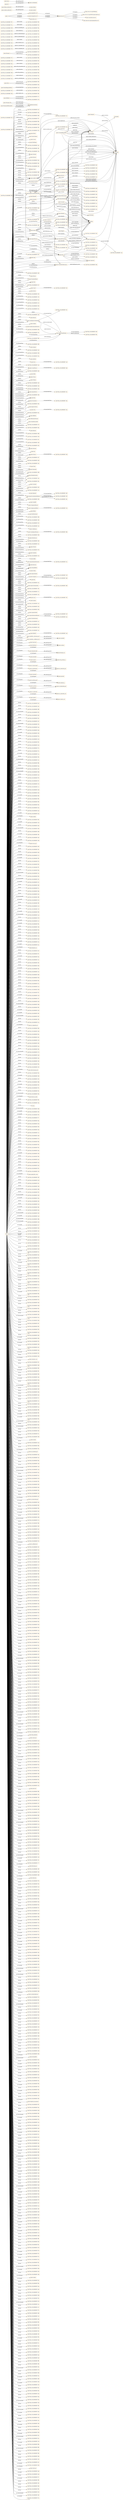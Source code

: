digraph ar2dtool_diagram { 
rankdir=LR;
size="1501"
node [shape = rectangle, color="orange"]; "geoes:Municipio" "geopolitical:territory" "owl:Thing" "-3e2b70ba:1814299289f:-7d22" "geoes:Estero" "geoes:ZonaContigua" "-3e2b70ba:1814299289f:-7e71" "geoes:Lavajo" "-3e2b70ba:1814299289f:-7d2d" "-3e2b70ba:1814299289f:-7fd0" "geoes:Morfologia" "-3e2b70ba:1814299289f:-7f29" "-3e2b70ba:1814299289f:-7cee" "-3e2b70ba:1814299289f:-7cfd" "-3e2b70ba:1814299289f:-7c3e" "-3e2b70ba:1814299289f:-7e63" "geoes:Torrente" "-3e2b70ba:1814299289f:-7e1c" "geoes:MasaDeAguaArtificial" "geoes:Estuario" "-3e2b70ba:1814299289f:-7e44" "-3e2b70ba:1814299289f:-7da4" "-3e2b70ba:1814299289f:-7c82" "-3e2b70ba:1814299289f:-7f59" "-3e2b70ba:1814299289f:-7e00" "geoes:Canyo" "-3e2b70ba:1814299289f:-7fc0" "geoes:Acuifero" "-3e2b70ba:1814299289f:-7fa0" "-3e2b70ba:1814299289f:-7fc7" "-3e2b70ba:1814299289f:-7f92" "-3e2b70ba:1814299289f:-7e09" "geoes:Nevero" "geoes:FuenteArtificial" "geoes:Mar" "-3e2b70ba:1814299289f:-7f60" "-3e2b70ba:1814299289f:-7dc1" "-3e2b70ba:1814299289f:-7e76" "-3e2b70ba:1814299289f:-7d17" "-3e2b70ba:1814299289f:-7e57" "geoes:Canal" "-3e2b70ba:1814299289f:-7e66" "-3e2b70ba:1814299289f:-7f9d" "geoes:Arroyo" "-3e2b70ba:1814299289f:-7fec" "-3e2b70ba:1814299289f:-7c95" "-3e2b70ba:1814299289f:-7c35" "-3e2b70ba:1814299289f:-7ffb" "-3e2b70ba:1814299289f:-7dca" "-3e2b70ba:1814299289f:-7e13" "-3e2b70ba:1814299289f:-7d5e" "geoes:Rio" "-3e2b70ba:1814299289f:-7d50" "-3e2b70ba:1814299289f:-7fdc" "-3e2b70ba:1814299289f:-7e51" "-3e2b70ba:1814299289f:-7ce6" "geoes:Recinto" "-3e2b70ba:1814299289f:-7fb8" "-3e2b70ba:1814299289f:-7fe9" "geoes:Saladar" "geoes:ZonaEconomicaExclusiva" "-3e2b70ba:1814299289f:-7cf5" "geoes:FenomenoHidrografico" "-3e2b70ba:1814299289f:-7f30" "-3e2b70ba:1814299289f:-7d0d" "-3e2b70ba:1814299289f:-7f6d" "-3e2b70ba:1814299289f:-7e5c" "geoes:CanalAguasContinentales" "geoes:Aluvion" "-3e2b70ba:1814299289f:-7d6f" "-3e2b70ba:1814299289f:-7e3f" "geoes:Acequia" "-3e2b70ba:1814299289f:-7c40" "-3e2b70ba:1814299289f:-7e1f" "-3e2b70ba:1814299289f:-7ff8" "-3e2b70ba:1814299289f:-7d56" "-3e2b70ba:1814299289f:-7d5a" "geoes:AltaMar" "geoes:Pozo" "-3e2b70ba:1814299289f:-7ce4" "-3e2b70ba:1814299289f:-7d72" "geoes:AguasCorrientes" "geoes:CanalMarino" "-3e2b70ba:1814299289f:-7e4b" "geoes:Delta" "geoes:Humedal" "-3e2b70ba:1814299289f:-7f36" "geoes:Charca" "geoes:Tuberia" "-3e2b70ba:1814299289f:-7ce9" "-3e2b70ba:1814299289f:-7f79" "-3e2b70ba:1814299289f:-7f95" "-3e2b70ba:1814299289f:-7f69" "geoes:Lago" "geoes:AguasSubterraneas" "geoes:Dren" "-3e2b70ba:1814299289f:-7c46" "-3e2b70ba:1814299289f:-7cbb" "geoes:AguasDulces" "geoes:Captacion" "-3e2b70ba:1814299289f:-7c89" "geoes:Ibon" "geoes:Nacimiento" "-3e2b70ba:1814299289f:-7c5a" "-3e2b70ba:1814299289f:-7db2" "-3e2b70ba:1814299289f:-7cc8" "geoes:AguasCosteras" "geoes:Gola" "-3e2b70ba:1814299289f:-7de1" "geoes:Albufera" "geoes:HidronimoPuntual" "-3e2b70ba:1814299289f:-7d53" "-3e2b70ba:1814299289f:-7fe5" "-3e2b70ba:1814299289f:-7fcd" "-3e2b70ba:1814299289f:-7dbb" "-3e2b70ba:1814299289f:-7e2c" "geoes:AguasQuietas" "geoes:ZonaHumeda" "geoes:AguasMarinas" "geoes:ZonaEncharcable" "-3e2b70ba:1814299289f:-7e7f" "-3e2b70ba:1814299289f:-7e22" "-3e2b70ba:1814299289f:-7dee" "geoes:Basines" "-3e2b70ba:1814299289f:-7e5f" "-3e2b70ba:1814299289f:-7d96" "-3e2b70ba:1814299289f:-7fe2" "-3e2b70ba:1814299289f:-7d26" "-3e2b70ba:1814299289f:-7de7" "-3e2b70ba:1814299289f:-7cd6" "-3e2b70ba:1814299289f:-7e05" "-3e2b70ba:1814299289f:-7f4e" "geoes:Embalse" "-3e2b70ba:1814299289f:-7fd4" "geoes:Marisma" "geoes:Ojo" "geoes:Glaciar" "geoes:AguasSuperficiales" "-3e2b70ba:1814299289f:-7f22" "-3e2b70ba:1814299289f:-7e07" "-3e2b70ba:1814299289f:-7e38" "-3e2b70ba:1814299289f:-7ce0" "-3e2b70ba:1814299289f:-7fb5" "geoes:Acuitardo" "geoes:Toma" "geoes:Manantial" "-3e2b70ba:1814299289f:-7dd6" "geoes:Desembocadura" "geoes:Cascada" "geoes:Rapido" "-3e2b70ba:1814299289f:-7cde" "-3e2b70ba:1814299289f:-7d0c" "-3e2b70ba:1814299289f:-7fa9" "-3e2b70ba:1814299289f:-7ca8" "-3e2b70ba:1814299289f:-7cbe" "-3e2b70ba:1814299289f:-7ff2" "geoes:Corriente" "-3e2b70ba:1814299289f:-7f40" "-3e2b70ba:1814299289f:-7d45" "-3e2b70ba:1814299289f:-7cc4" "geoes:Deposito" "geoes:AguasCorrientesArtificiales" "-3e2b70ba:1814299289f:-7c5d" "-3e2b70ba:1814299289f:-7c66" "-3e2b70ba:1814299289f:-7dad" "geoes:Canalillo" "geoes:SurgenciaNatural" "geoes:SurgenciaArtificial" "-3e2b70ba:1814299289f:-7fd7" "-3e2b70ba:1814299289f:-7f8a" "geoes:Bodon" "-3e2b70ba:1814299289f:-7f25" "geoes:MarTerritorial" "-3e2b70ba:1814299289f:-7d80" "-3e2b70ba:1814299289f:-7c99" "-3e2b70ba:1814299289f:-7d13" "-3e2b70ba:1814299289f:-7cef" "geoes:Confluencia" "geoes:CanalAguasMarinas" "-3e2b70ba:1814299289f:-7cad" "-3e2b70ba:1814299289f:-7d08" "geoes:Distribucion" "geoes:Afluente" "-3e2b70ba:1814299289f:-7f1e" "-3e2b70ba:1814299289f:-7c8d" "-3e2b70ba:1814299289f:-7ce2" "geoes:Conducto" "-3e2b70ba:1814299289f:-7ff5" "-3e2b70ba:1814299289f:-7f72" "geoes:AguasCorrientesNaturales" "geoes:Chortal" "-3e2b70ba:1814299289f:-7d7b" "-3e2b70ba:1814299289f:-7f16" "geoes:Desague" "geoes:CorrienteSubterranea" "geoes:Sumidero" "-3e2b70ba:1814299289f:-7f13" "-3e2b70ba:1814299289f:-7c53" "-3e2b70ba:1814299289f:-7e7c" "-3e2b70ba:1814299289f:-7e31" "-3e2b70ba:1814299289f:-7f51" "geoes:Aljibe" "geoes:AguasQuietasNaturales" "geoes:Meandro" "-3e2b70ba:1814299289f:-7c96" "geoes:AguasDeTransicion" "-3e2b70ba:1814299289f:-7f80" "geoes:Barranco" "-3e2b70ba:1814299289f:-7faf" "geoes:MasaDeHielo" "geoes:Salina" "geoes:AguasSaladas" "geoes:Surgencia" "-3e2b70ba:1814299289f:-7f56" "geoes:Ria" "-3e2b70ba:1814299289f:-7f99" "-3e2b70ba:1814299289f:-7e2a" "geoes:AguasContinentales" "-3e2b70ba:1814299289f:-7c62" "-3e2b70ba:1814299289f:-7c42" "-3e2b70ba:1814299289f:-7c71" "geoes:CuencaHidrografica" "-3e2b70ba:1814299289f:-7ceb" "geoes:Lucio" "geoes:Laguna" "-3e2b70ba:1814299289f:-7ccb" "-3e2b70ba:1814299289f:-7e6d" "-3e2b70ba:1814299289f:-7e03" "-3e2b70ba:1814299289f:-7d04" "geoes:Aguas" "-3e2b70ba:1814299289f:-7dc5" "-3e2b70ba:1814299289f:-7f8f" "-3e2b70ba:1814299289f:-7fa3" "geoes:LagunaSalada" "-3e2b70ba:1814299289f:-7f1a" "geoes:AguasQuietasArtificiales" "geoes:FuenteArtesana" "-3e2b70ba:1814299289f:-7ca7" "-3e2b70ba:1814299289f:-7dce" "-3e2b70ba:1814299289f:-7f10" "-3e2b70ba:1814299289f:-7e26" "-3e2b70ba:1814299289f:-7c4c" "-3e2b70ba:1814299289f:-7fac" "geoes:Rambla" "-3e2b70ba:1814299289f:-7fbb" "-3e2b70ba:1814299289f:-7d1e" "-3e2b70ba:1814299289f:-7e69" ; /*classes style*/
	"geoes:top.owl" -> "http://www.w3.org/2006/time" [ label = "owl:imports" ];
	"geoes:top.owl" -> "http://www.w3.org/2003/01/geo/wgs84_pos" [ label = "owl:imports" ];
	"geoes:top.owl" -> "http://vocab.deri.ie/scovo" [ label = "owl:imports" ];
	"geoes:top.owl" -> "http://aims.fao.org/aos/geopolitical.owl" [ label = "owl:imports" ];
	"geoes:AguasContinentales" -> "-3e2b70ba:1814299289f:-7e69" [ label = "owl:equivalentClass" ];
	"geoes:geopolitica.owl" -> "geoes:top.owl" [ label = "owl:imports" ];
	"geoes:sometido_a_descarga_por" -> "geoes:sometido" [ label = "rdfs:subPropertyOf" ];
	"geoes:transportes.owl" -> "geoes:top.owl" [ label = "owl:imports" ];
	"geoes:AguasCorrientes" -> "-3e2b70ba:1814299289f:-7e66" [ label = "owl:equivalentClass" ];
	"geoes:Rambla" -> "-3e2b70ba:1814299289f:-7ca8" [ label = "owl:equivalentClass" ];
	"geoes:transvasa" -> "geoes:conduce" [ label = "rdfs:subPropertyOf" ];
	"geoes:desembocaEn" -> "geoes:desagua_en" [ label = "rdfs:subPropertyOf" ];
	"geoes:Lucio" -> "-3e2b70ba:1814299289f:-7cf5" [ label = "owl:equivalentClass" ];
	"geoes:" -> "geoes:hydro.owl" [ label = "owl:imports" ];
	"geoes:" -> "geoes:transportes.owl" [ label = "owl:imports" ];
	"geoes:" -> "geoes:geopolitica.owl" [ label = "owl:imports" ];
	"geoes:Acuifero" -> "-3e2b70ba:1814299289f:-7e7c" [ label = "owl:equivalentClass" ];
	"geoes:Aguas" -> "-3e2b70ba:1814299289f:-7e6d" [ label = "owl:equivalentClass" ];
	"geoes:precedeA" -> "geoes:esta_proxima_a" [ label = "rdfs:subPropertyOf" ];
	"geoes:Pozo" -> "-3e2b70ba:1814299289f:-7cad" [ label = "owl:equivalentClass" ];
	"geoes:es_transvasada" -> "geoes:es_conducido_por" [ label = "rdfs:subPropertyOf" ];
	"geoes:distribuye" -> "geoes:conduce" [ label = "rdfs:subPropertyOf" ];
	"geoes:Canal" -> "-3e2b70ba:1814299289f:-7dc5" [ label = "owl:equivalentClass" ];
	"geoes:transmite" -> "geoes:permite" [ label = "rdfs:subPropertyOf" ];
	"geoes:nombre_alternativo" -> "geoes:nombre" [ label = "rdfs:subPropertyOf" ];
	"geoes:AguasQuietas" -> "-3e2b70ba:1814299289f:-7e22" [ label = "owl:equivalentClass" ];
	"geoes:se_extrae_para" -> "geoes:alimenta_a" [ label = "rdfs:subPropertyOf" ];
	"geoes:AguasQuietasNaturales" -> "-3e2b70ba:1814299289f:-7e1c" [ label = "owl:equivalentClass" ];
	"geoes:Idioma_alternativo" -> "geoes:idioma" [ label = "rdfs:subPropertyOf" ];
	"geoes:CanalAguasMarinas" -> "-3e2b70ba:1814299289f:-7dbb" [ label = "owl:equivalentClass" ];
	"geoes:ZonaHumeda" -> "-3e2b70ba:1814299289f:-7c42" [ label = "owl:equivalentClass" ];
	"geoes:Afluente" -> "-3e2b70ba:1814299289f:-7e71" [ label = "owl:equivalentClass" ];
	"geoes:Afluente" -> "-3e2b70ba:1814299289f:-7e76" [ label = "owl:equivalentClass" ];
	"geoes:se_extrae" -> "geoes:es_alimentada_por" [ label = "rdfs:subPropertyOf" ];
	"geoes:AguasCorrientesArtificiales" -> "-3e2b70ba:1814299289f:-7e63" [ label = "owl:equivalentClass" ];
	"geoes:AguasCorrientesArtificiales" -> "-3e2b70ba:1814299289f:-7e5f" [ label = "owl:equivalentClass" ];
	"geoes:AguasSuperficiales" -> "-3e2b70ba:1814299289f:-7e00" [ label = "owl:equivalentClass" ];
	"geoes:AguasDeTransicion" -> "-3e2b70ba:1814299289f:-7e31" [ label = "owl:equivalentClass" ];
	"geoes:AguasDeTransicion" -> "-3e2b70ba:1814299289f:-7e3f" [ label = "owl:equivalentClass" ];
	"geoes:MasaDeAguaArtificial" -> "-3e2b70ba:1814299289f:-7cc8" [ label = "owl:equivalentClass" ];
	"geoes:Nacimiento" -> "-3e2b70ba:1814299289f:-7cbe" [ label = "owl:equivalentClass" ];
	"geoes:Dren" -> "-3e2b70ba:1814299289f:-7d5e" [ label = "owl:equivalentClass" ];
	"geoes:long" -> "geoes:coordenadas" [ label = "rdfs:subPropertyOf" ];
	"geoes:Gola" -> "-3e2b70ba:1814299289f:-7d1e" [ label = "owl:equivalentClass" ];
	"geoes:CanalAguasContinentales" -> "-3e2b70ba:1814299289f:-7dc1" [ label = "owl:equivalentClass" ];
	"geoes:AguasQuietasArtificiales" -> "-3e2b70ba:1814299289f:-7e1f" [ label = "owl:equivalentClass" ];
	"geoes:SurgenciaArtificial" -> "-3e2b70ba:1814299289f:-7c5a" [ label = "owl:equivalentClass" ];
	"geoes:es_distribuida" -> "geoes:es_conducido_por" [ label = "rdfs:subPropertyOf" ];
	"geoes:sigueA" -> "geoes:esta_proxima_a" [ label = "rdfs:subPropertyOf" ];
	"geoes:es_capturado" -> "geoes:es_conectado_con" [ label = "rdfs:subPropertyOf" ];
	"geoes:Desague" -> "-3e2b70ba:1814299289f:-7d72" [ label = "owl:equivalentClass" ];
	"geoes:Surgencia" -> "-3e2b70ba:1814299289f:-7c5d" [ label = "owl:equivalentClass" ];
	"geoes:captura" -> "geoes:conecta_con" [ label = "rdfs:subPropertyOf" ];
	"geoes:sometida_a_influencia_de" -> "geoes:sometido" [ label = "rdfs:subPropertyOf" ];
	"NULL" -> "-3e2b70ba:1814299289f:-7dc3" [ label = "rdf:rest" ];
	"NULL" -> "-3e2b70ba:1814299289f:-7edc" [ label = "rdf:rest" ];
	"NULL" -> "-3e2b70ba:1814299289f:-7d8f" [ label = "rdf:rest" ];
	"NULL" -> "geoes:Deposito" [ label = "rdf:first" ];
	"NULL" -> "-3e2b70ba:1814299289f:-7d51" [ label = "owl:intersectionOf" ];
	"NULL" -> "-3e2b70ba:1814299289f:-7e82" [ label = "rdf:rest" ];
	"NULL" -> "geoes:Ria" [ label = "owl:someValuesFrom" ];
	"NULL" -> "-3e2b70ba:1814299289f:-7fa5" [ label = "rdf:rest" ];
	"NULL" -> "-3e2b70ba:1814299289f:-7e47" [ label = "rdf:rest" ];
	"NULL" -> "-3e2b70ba:1814299289f:-7cf3" [ label = "owl:intersectionOf" ];
	"NULL" -> "-3e2b70ba:1814299289f:-7eaa" [ label = "rdf:rest" ];
	"NULL" -> "geoes:Lago" [ label = "rdf:first" ];
	"NULL" -> "-3e2b70ba:1814299289f:-7eb4" [ label = "owl:oneOf" ];
	"NULL" -> "-3e2b70ba:1814299289f:-7e5b" [ label = "owl:unionOf" ];
	"NULL" -> "geoes:Barranco" [ label = "owl:allValuesFrom" ];
	"NULL" -> "-3e2b70ba:1814299289f:-7f2e" [ label = "rdf:rest" ];
	"NULL" -> "-3e2b70ba:1814299289f:-7e19" [ label = "rdf:rest" ];
	"NULL" -> "-3e2b70ba:1814299289f:-7fb2" [ label = "rdf:rest" ];
	"NULL" -> "-3e2b70ba:1814299289f:-7e54" [ label = "rdf:rest" ];
	"NULL" -> "geoes:FuenteArtesana" [ label = "rdf:first" ];
	"NULL" -> "geoes:ZonaEncharcable" [ label = "rdf:first" ];
	"NULL" -> "-3e2b70ba:1814299289f:-7f7e" [ label = "rdf:rest" ];
	"NULL" -> "-3e2b70ba:1814299289f:-7f7a" [ label = "rdf:rest" ];
	"NULL" -> "-3e2b70ba:1814299289f:-7cca" [ label = "owl:unionOf" ];
	"NULL" -> "-3e2b70ba:1814299289f:-7f3b" [ label = "rdf:rest" ];
	"NULL" -> "-3e2b70ba:1814299289f:-7c41" [ label = "owl:intersectionOf" ];
	"NULL" -> "-3e2b70ba:1814299289f:-7ce0" [ label = "rdf:first" ];
	"NULL" -> "-3e2b70ba:1814299289f:-7c3e" [ label = "rdf:first" ];
	"NULL" -> "-3e2b70ba:1814299289f:-7f8b" [ label = "rdf:rest" ];
	"NULL" -> "geoes:Basines" [ label = "rdf:first" ];
	"NULL" -> "-3e2b70ba:1814299289f:-7cee" [ label = "rdf:first" ];
	"NULL" -> "-3e2b70ba:1814299289f:-7dea" [ label = "rdf:rest" ];
	"NULL" -> "-3e2b70ba:1814299289f:-7dca" [ label = "owl:someValuesFrom" ];
	"NULL" -> "-3e2b70ba:1814299289f:-7d3f" [ label = "owl:intersectionOf" ];
	"NULL" -> "geoes:Canal" [ label = "rdf:first" ];
	"NULL" -> "-3e2b70ba:1814299289f:-7d84" [ label = "owl:intersectionOf" ];
	"NULL" -> "geoes:Manantial" [ label = "rdf:first" ];
	"NULL" -> "-3e2b70ba:1814299289f:-7ec8" [ label = "rdf:rest" ];
	"NULL" -> "-3e2b70ba:1814299289f:-7f76" [ label = "rdf:rest" ];
	"NULL" -> "-3e2b70ba:1814299289f:-7f37" [ label = "rdf:rest" ];
	"NULL" -> "-3e2b70ba:1814299289f:-7c52" [ label = "owl:unionOf" ];
	"NULL" -> "-3e2b70ba:1814299289f:-7cc1" [ label = "rdf:rest" ];
	"NULL" -> "-3e2b70ba:1814299289f:-7e4d" [ label = "rdf:rest" ];
	"NULL" -> "-3e2b70ba:1814299289f:-7ed5" [ label = "rdf:rest" ];
	"NULL" -> "-3e2b70ba:1814299289f:-7f68" [ label = "owl:unionOf" ];
	"NULL" -> "-3e2b70ba:1814299289f:-7f83" [ label = "rdf:rest" ];
	"NULL" -> "-3e2b70ba:1814299289f:-7f09" [ label = "rdf:rest" ];
	"NULL" -> "geoes:Aguas" [ label = "rdf:first" ];
	"NULL" -> "-3e2b70ba:1814299289f:-7f44" [ label = "rdf:rest" ];
	"NULL" -> "-3e2b70ba:1814299289f:-7e5a" [ label = "rdf:rest" ];
	"NULL" -> "geoes:Acuifero" [ label = "owl:allValuesFrom" ];
	"NULL" -> "geoes:Marisma" [ label = "owl:allValuesFrom" ];
	"NULL" -> "-3e2b70ba:1814299289f:-7ea3" [ label = "rdf:rest" ];
	"NULL" -> "-3e2b70ba:1814299289f:-7ee4" [ label = "owl:oneOf" ];
	"NULL" -> "geoes:estaEn" [ label = "owl:onProperty" ];
	"NULL" -> "-3e2b70ba:1814299289f:-7d91" [ label = "rdf:rest" ];
	"NULL" -> "-3e2b70ba:1814299289f:-7c3d" [ label = "owl:unionOf" ];
	"NULL" -> "geoes:Ibon" [ label = "owl:someValuesFrom" ];
	"NULL" -> "-3e2b70ba:1814299289f:-7eb0" [ label = "rdf:rest" ];
	"NULL" -> "-3e2b70ba:1814299289f:-7d00" [ label = "owl:intersectionOf" ];
	"NULL" -> "geoes:AguasCorrientesNaturales" [ label = "rdf:first" ];
	"NULL" -> "-3e2b70ba:1814299289f:-7e88" [ label = "rdf:rest" ];
	"NULL" -> "-3e2b70ba:1814299289f:-7dff" [ label = "owl:unionOf" ];
	"NULL" -> "geoes:CorrienteSubterranea" [ label = "rdf:first" ];
	"NULL" -> "-3e2b70ba:1814299289f:-7eef" [ label = "rdf:rest" ];
	"NULL" -> "-3e2b70ba:1814299289f:-7c98" [ label = "owl:unionOf" ];
	"NULL" -> "geoes:evacua_de" [ label = "owl:onProperty" ];
	"NULL" -> "-3e2b70ba:1814299289f:-7e95" [ label = "rdf:rest" ];
	"NULL" -> "-3e2b70ba:1814299289f:-7de1" [ label = "owl:someValuesFrom" ];
	"NULL" -> "-3e2b70ba:1814299289f:-7efc" [ label = "rdf:rest" ];
	"NULL" -> "-3e2b70ba:1814299289f:-7ebd" [ label = "rdf:rest" ];
	"NULL" -> "-3e2b70ba:1814299289f:-7e7e" [ label = "owl:unionOf" ];
	"NULL" -> "-3e2b70ba:1814299289f:-7f0f" [ label = "owl:unionOf" ];
	"NULL" -> "-3e2b70ba:1814299289f:-7fc5" [ label = "rdf:rest" ];
	"NULL" -> "geoes:conecta_con" [ label = "owl:onProperty" ];
	"NULL" -> "-3e2b70ba:1814299289f:-7fd2" [ label = "rdf:rest" ];
	"NULL" -> "-3e2b70ba:1814299289f:-7ff7" [ label = "owl:unionOf" ];
	"NULL" -> "-3e2b70ba:1814299289f:-7f9e" [ label = "rdf:rest" ];
	"NULL" -> "-3e2b70ba:1814299289f:-7cbc" [ label = "owl:intersectionOf" ];
	"NULL" -> "-3e2b70ba:1814299289f:-7f5b" [ label = "rdf:rest" ];
	"NULL" -> "geoes:Salina" [ label = "rdf:first" ];
	"NULL" -> "-3e2b70ba:1814299289f:-7c61" [ label = "owl:intersectionOf" ];
	"NULL" -> "-3e2b70ba:1814299289f:-7e21" [ label = "owl:unionOf" ];
	"NULL" -> "-3e2b70ba:1814299289f:-7dfd" [ label = "rdf:rest" ];
	"NULL" -> "-3e2b70ba:1814299289f:-7f1c" [ label = "rdf:rest" ];
	"NULL" -> "geoes:AguasCorrientesNaturales" [ label = "owl:someValuesFrom" ];
	"NULL" -> "-3e2b70ba:1814299289f:-7dbe" [ label = "rdf:rest" ];
	"NULL" -> "-3e2b70ba:1814299289f:-7e42" [ label = "rdf:rest" ];
	"NULL" -> "-3e2b70ba:1814299289f:-7df6" [ label = "owl:intersectionOf" ];
	"NULL" -> "-3e2b70ba:1814299289f:-7ce9" [ label = "rdf:first" ];
	"NULL" -> "-3e2b70ba:1814299289f:-7d12" [ label = "owl:unionOf" ];
	"NULL" -> "-3e2b70ba:1814299289f:-7fdf" [ label = "rdf:rest" ];
	"NULL" -> "-3e2b70ba:1814299289f:-7e10" [ label = "rdf:rest" ];
	"NULL" -> "geoes:Distribucion" [ label = "rdf:first" ];
	"NULL" -> "-3e2b70ba:1814299289f:-7c3f" [ label = "rdf:rest" ];
	"NULL" -> "-3e2b70ba:1814299289f:-7f58" [ label = "owl:unionOf" ];
	"NULL" -> "-3e2b70ba:1814299289f:-7ca4" [ label = "owl:intersectionOf" ];
	"NULL" -> "-3e2b70ba:1814299289f:-7d79" [ label = "rdf:rest" ];
	"NULL" -> "-3e2b70ba:1814299289f:-7d6f" [ label = "owl:allValuesFrom" ];
	"NULL" -> "-3e2b70ba:1814299289f:-7e12" [ label = "owl:unionOf" ];
	"NULL" -> "geoes:Embalse" [ label = "owl:someValuesFrom" ];
	"NULL" -> "-3e2b70ba:1814299289f:-7f6c" [ label = "owl:unionOf" ];
	"NULL" -> "-3e2b70ba:1814299289f:-7c8b" [ label = "rdf:rest" ];
	"NULL" -> "-3e2b70ba:1814299289f:-7fad" [ label = "rdf:rest" ];
	"NULL" -> "-3e2b70ba:1814299289f:-7e9f" [ label = "rdf:rest" ];
	"NULL" -> "-3e2b70ba:1814299289f:-7cd4" [ label = "rdf:rest" ];
	"NULL" -> "-3e2b70ba:1814299289f:-7ee8" [ label = "rdf:rest" ];
	"NULL" -> "-3e2b70ba:1814299289f:-7e1e" [ label = "owl:unionOf" ];
	"NULL" -> "-3e2b70ba:1814299289f:-7ee1" [ label = "owl:oneOf" ];
	"NULL" -> "geoes:deposita_en" [ label = "owl:onProperty" ];
	"NULL" -> "-3e2b70ba:1814299289f:-7d47" [ label = "rdf:rest" ];
	"NULL" -> "geoes:AguasQuietasArtificiales" [ label = "rdf:first" ];
	"NULL" -> "-3e2b70ba:1814299289f:-7f57" [ label = "rdf:rest" ];
	"NULL" -> "-3e2b70ba:1814299289f:-7fae" [ label = "owl:unionOf" ];
	"NULL" -> "geoes:AguasQuietasArtificiales" [ label = "owl:complementOf" ];
	"NULL" -> "geoes:Acuifero" [ label = "rdf:first" ];
	"NULL" -> "-3e2b70ba:1814299289f:-7dd6" [ label = "owl:someValuesFrom" ];
	"NULL" -> "-3e2b70ba:1814299289f:-7ce1" [ label = "rdf:rest" ];
	"NULL" -> "-3e2b70ba:1814299289f:-7ef5" [ label = "rdf:rest" ];
	"NULL" -> "-3e2b70ba:1814299289f:-7d93" [ label = "rdf:rest" ];
	"NULL" -> "geoes:Manantial" [ label = "owl:allValuesFrom" ];
	"NULL" -> "-3e2b70ba:1814299289f:-7fab" [ label = "owl:unionOf" ];
	"NULL" -> "-3e2b70ba:1814299289f:-7ca2" [ label = "rdf:rest" ];
	"NULL" -> "-3e2b70ba:1814299289f:-7eb6" [ label = "rdf:rest" ];
	"NULL" -> "geoes:SurgenciaArtificial" [ label = "rdf:first" ];
	"NULL" -> "geoes:Saladar" [ label = "rdf:first" ];
	"NULL" -> "-3e2b70ba:1814299289f:-7d54" [ label = "rdf:rest" ];
	"NULL" -> "-3e2b70ba:1814299289f:-7f64" [ label = "rdf:rest" ];
	"NULL" -> "-3e2b70ba:1814299289f:-7d11" [ label = "rdf:rest" ];
	"NULL" -> "-3e2b70ba:1814299289f:-7ec3" [ label = "rdf:rest" ];
	"NULL" -> "-3e2b70ba:1814299289f:-7d59" [ label = "owl:unionOf" ];
	"NULL" -> "-3e2b70ba:1814299289f:-7ca7" [ label = "rdf:first" ];
	"NULL" -> "-3e2b70ba:1814299289f:-7f32" [ label = "rdf:rest" ];
	"NULL" -> "-3e2b70ba:1814299289f:-7c59" [ label = "owl:unionOf" ];
	"NULL" -> "-3e2b70ba:1814299289f:-7c87" [ label = "rdf:rest" ];
	"NULL" -> "-3e2b70ba:1814299289f:-7e0d" [ label = "rdf:rest" ];
	"NULL" -> "-3e2b70ba:1814299289f:-7d9d" [ label = "owl:intersectionOf" ];
	"NULL" -> "-3e2b70ba:1814299289f:-7cc4" [ label = "owl:allValuesFrom" ];
	"NULL" -> "-3e2b70ba:1814299289f:-7f00" [ label = "rdf:rest" ];
	"NULL" -> "-3e2b70ba:1814299289f:-7e30" [ label = "owl:unionOf" ];
	"NULL" -> "-3e2b70ba:1814299289f:-7e62" [ label = "owl:unionOf" ];
	"NULL" -> "-3e2b70ba:1814299289f:-7dd7" [ label = "owl:intersectionOf" ];
	"NULL" -> "-3e2b70ba:1814299289f:-7cfb" [ label = "rdf:rest" ];
	"NULL" -> "-3e2b70ba:1814299289f:-7e1a" [ label = "rdf:rest" ];
	"NULL" -> "-3e2b70ba:1814299289f:-7d0d" [ label = "owl:allValuesFrom" ];
	"NULL" -> "geoes:es_originado_por" [ label = "owl:onProperty" ];
	"NULL" -> "-3e2b70ba:1814299289f:-7fd8" [ label = "rdf:rest" ];
	"NULL" -> "-3e2b70ba:1814299289f:-7edd" [ label = "rdf:rest" ];
	"NULL" -> "geoes:conduce" [ label = "owl:onProperty" ];
	"NULL" -> "geoes:Morfologia" [ label = "rdf:first" ];
	"NULL" -> "-3e2b70ba:1814299289f:-7fba" [ label = "owl:unionOf" ];
	"NULL" -> "geoes:Lucio" [ label = "owl:someValuesFrom" ];
	"NULL" -> "-3e2b70ba:1814299289f:-7dd1" [ label = "rdf:rest" ];
	"NULL" -> "-3e2b70ba:1814299289f:-7c30" [ label = "rdf:rest" ];
	"NULL" -> "-3e2b70ba:1814299289f:-7e83" [ label = "rdf:rest" ];
	"NULL" -> "-3e2b70ba:1814299289f:-7eea" [ label = "rdf:rest" ];
	"NULL" -> "-3e2b70ba:1814299289f:-7fa6" [ label = "rdf:rest" ];
	"NULL" -> "-3e2b70ba:1814299289f:-7e74" [ label = "owl:intersectionOf" ];
	"NULL" -> "-3e2b70ba:1814299289f:-7e48" [ label = "rdf:rest" ];
	"NULL" -> "geoes:AguasMarinas" [ label = "owl:someValuesFrom" ];
	"NULL" -> "-3e2b70ba:1814299289f:-7eab" [ label = "rdf:rest" ];
	"NULL" -> "-3e2b70ba:1814299289f:-7c80" [ label = "rdf:rest" ];
	"NULL" -> "-3e2b70ba:1814299289f:-7f6e" [ label = "rdf:rest" ];
	"NULL" -> "-3e2b70ba:1814299289f:-7d1f" [ label = "rdf:rest" ];
	"NULL" -> "geoes:sufre_descarga_de" [ label = "owl:onProperty" ];
	"NULL" -> "-3e2b70ba:1814299289f:-7fb3" [ label = "rdf:rest" ];
	"NULL" -> "-3e2b70ba:1814299289f:-7d4f" [ label = "owl:unionOf" ];
	"NULL" -> "-3e2b70ba:1814299289f:-7e55" [ label = "rdf:rest" ];
	"NULL" -> "-3e2b70ba:1814299289f:-7d6b" [ label = "rdf:rest" ];
	"NULL" -> "-3e2b70ba:1814299289f:-7f50" [ label = "owl:unionOf" ];
	"NULL" -> "-3e2b70ba:1814299289f:-7f7b" [ label = "rdf:rest" ];
	"NULL" -> "-3e2b70ba:1814299289f:-7f3c" [ label = "rdf:rest" ];
	"NULL" -> "-3e2b70ba:1814299289f:-7ddc" [ label = "owl:intersectionOf" ];
	"NULL" -> "geoes:discurre_sobre" [ label = "owl:onProperty" ];
	"NULL" -> "-3e2b70ba:1814299289f:-7d45" [ label = "owl:allValuesFrom" ];
	"NULL" -> "-3e2b70ba:1814299289f:-7f8c" [ label = "rdf:rest" ];
	"NULL" -> "-3e2b70ba:1814299289f:-7c9e" [ label = "rdf:rest" ];
	"NULL" -> "rdf:nil" [ label = "rdf:rest" ];
	"NULL" -> "-3e2b70ba:1814299289f:-7d48" [ label = "owl:intersectionOf" ];
	"NULL" -> "-3e2b70ba:1814299289f:-7e65" [ label = "owl:unionOf" ];
	"NULL" -> "geoes:Conducto" [ label = "rdf:first" ];
	"NULL" -> "-3e2b70ba:1814299289f:-7f28" [ label = "owl:unionOf" ];
	"NULL" -> "geoes:esta_proxima_a" [ label = "owl:onProperty" ];
	"NULL" -> "-3e2b70ba:1814299289f:-7f77" [ label = "rdf:rest" ];
	"NULL" -> "-3e2b70ba:1814299289f:-7fda" [ label = "rdf:rest" ];
	"NULL" -> "-3e2b70ba:1814299289f:-7d24" [ label = "rdf:rest" ];
	"NULL" -> "-3e2b70ba:1814299289f:-7f38" [ label = "rdf:rest" ];
	"NULL" -> "geoes:Humedal" [ label = "rdf:first" ];
	"NULL" -> "-3e2b70ba:1814299289f:-7e4e" [ label = "rdf:rest" ];
	"NULL" -> "-3e2b70ba:1814299289f:-7cc2" [ label = "rdf:rest" ];
	"NULL" -> "-3e2b70ba:1814299289f:-7ed6" [ label = "rdf:rest" ];
	"NULL" -> "-3e2b70ba:1814299289f:-7d74" [ label = "rdf:rest" ];
	"NULL" -> "-3e2b70ba:1814299289f:-7f84" [ label = "rdf:rest" ];
	"NULL" -> "-3e2b70ba:1814299289f:-7f04" [ label = "owl:oneOf" ];
	"NULL" -> "-3e2b70ba:1814299289f:-7f45" [ label = "rdf:rest" ];
	"NULL" -> "-3e2b70ba:1814299289f:-7e9a" [ label = "rdf:rest" ];
	"NULL" -> "-3e2b70ba:1814299289f:-7e56" [ label = "owl:unionOf" ];
	"NULL" -> "-3e2b70ba:1814299289f:-7f06" [ label = "rdf:rest" ];
	"NULL" -> "-3e2b70ba:1814299289f:-7ee3" [ label = "rdf:rest" ];
	"NULL" -> "-3e2b70ba:1814299289f:-7ea4" [ label = "rdf:rest" ];
	"NULL" -> "geoes:AguasDulces" [ label = "owl:complementOf" ];
	"NULL" -> "-3e2b70ba:1814299289f:-7d42" [ label = "rdf:rest" ];
	"NULL" -> "-3e2b70ba:1814299289f:-7f52" [ label = "rdf:rest" ];
	"NULL" -> "-3e2b70ba:1814299289f:-7d7b" [ label = "owl:someValuesFrom" ];
	"NULL" -> "-3e2b70ba:1814299289f:-7c65" [ label = "owl:unionOf" ];
	"NULL" -> "geoes:puede_fluir_como" [ label = "owl:onProperty" ];
	"NULL" -> "-3e2b70ba:1814299289f:-7ef0" [ label = "rdf:rest" ];
	"NULL" -> "-3e2b70ba:1814299289f:-7c71" [ label = "owl:someValuesFrom" ];
	"NULL" -> "-3e2b70ba:1814299289f:-7e2d" [ label = "rdf:rest" ];
	"NULL" -> "-3e2b70ba:1814299289f:-7eb1" [ label = "rdf:rest" ];
	"NULL" -> "-3e2b70ba:1814299289f:-7c68" [ label = "rdf:rest" ];
	"NULL" -> "-3e2b70ba:1814299289f:-7d66" [ label = "owl:intersectionOf" ];
	"NULL" -> "-3e2b70ba:1814299289f:-7f20" [ label = "rdf:rest" ];
	"NULL" -> "-3e2b70ba:1814299289f:-7e08" [ label = "owl:intersectionOf" ];
	"NULL" -> "-3e2b70ba:1814299289f:-7d0a" [ label = "owl:unionOf" ];
	"NULL" -> "geoes:Embalse" [ label = "rdf:first" ];
	"NULL" -> "-3e2b70ba:1814299289f:-7efd" [ label = "rdf:rest" ];
	"NULL" -> "-3e2b70ba:1814299289f:-7c43" [ label = "rdf:rest" ];
	"NULL" -> "-3e2b70ba:1814299289f:-7fdb" [ label = "owl:unionOf" ];
	"NULL" -> "-3e2b70ba:1814299289f:-7ebe" [ label = "rdf:rest" ];
	"NULL" -> "-3e2b70ba:1814299289f:-7d35" [ label = "owl:intersectionOf" ];
	"NULL" -> "-3e2b70ba:1814299289f:-7ced" [ label = "owl:unionOf" ];
	"NULL" -> "geoes:Acequia" [ label = "rdf:first" ];
	"NULL" -> "-3e2b70ba:1814299289f:-7d8b" [ label = "owl:intersectionOf" ];
	"NULL" -> "-3e2b70ba:1814299289f:-7e3d" [ label = "owl:intersectionOf" ];
	"NULL" -> "geoes:AguasQuietasNaturales" [ label = "rdf:first" ];
	"NULL" -> "-3e2b70ba:1814299289f:-7e37" [ label = "owl:unionOf" ];
	"NULL" -> "-3e2b70ba:1814299289f:-7e64" [ label = "rdf:rest" ];
	"NULL" -> "-3e2b70ba:1814299289f:-7ecb" [ label = "rdf:rest" ];
	"NULL" -> "-3e2b70ba:1814299289f:-7ec0" [ label = "owl:oneOf" ];
	"NULL" -> "-3e2b70ba:1814299289f:-7e29" [ label = "rdf:rest" ];
	"NULL" -> "-3e2b70ba:1814299289f:-7ec5" [ label = "owl:oneOf" ];
	"NULL" -> "-3e2b70ba:1814299289f:-7d7e" [ label = "rdf:rest" ];
	"NULL" -> "-3e2b70ba:1814299289f:-7f4f" [ label = "rdf:rest" ];
	"NULL" -> "-3e2b70ba:1814299289f:-7e36" [ label = "rdf:rest" ];
	"NULL" -> "-3e2b70ba:1814299289f:-7fcc" [ label = "owl:unionOf" ];
	"NULL" -> "geoes:Aluvion" [ label = "owl:someValuesFrom" ];
	"NULL" -> "-3e2b70ba:1814299289f:-7d4c" [ label = "rdf:rest" ];
	"NULL" -> "-3e2b70ba:1814299289f:-7f5c" [ label = "rdf:rest" ];
	"NULL" -> "-3e2b70ba:1814299289f:-7fe0" [ label = "rdf:rest" ];
	"NULL" -> "geoes:se_extrae_para" [ label = "owl:onProperty" ];
	"NULL" -> "-3e2b70ba:1814299289f:-7fb7" [ label = "owl:unionOf" ];
	"NULL" -> "geoes:Glaciar" [ label = "owl:complementOf" ];
	"NULL" -> "-3e2b70ba:1814299289f:-7dfe" [ label = "rdf:rest" ];
	"NULL" -> "-3e2b70ba:1814299289f:-7fa1" [ label = "rdf:rest" ];
	"NULL" -> "-3e2b70ba:1814299289f:-7e04" [ label = "rdf:rest" ];
	"NULL" -> "-3e2b70ba:1814299289f:-7c4b" [ label = "owl:unionOf" ];
	"NULL" -> "-3e2b70ba:1814299289f:-7ef2" [ label = "owl:oneOf" ];
	"NULL" -> "-3e2b70ba:1814299289f:-7f2a" [ label = "rdf:rest" ];
	"NULL" -> "geoes:Desembocadura" [ label = "rdf:first" ];
	"NULL" -> "-3e2b70ba:1814299289f:-7dcc" [ label = "rdf:rest" ];
	"NULL" -> "-3e2b70ba:1814299289f:-7e11" [ label = "rdf:rest" ];
	"NULL" -> "geoes:AguasCorrientesNaturales" [ label = "owl:allValuesFrom" ];
	"NULL" -> "-3e2b70ba:1814299289f:-7c7f" [ label = "rdf:rest" ];
	"NULL" -> "geoes:alimenta_a" [ label = "owl:onProperty" ];
	"NULL" -> "-3e2b70ba:1814299289f:-7f94" [ label = "owl:unionOf" ];
	"NULL" -> "-3e2b70ba:1814299289f:-7ce4" [ label = "rdf:first" ];
	"NULL" -> "-3e2b70ba:1814299289f:-7fed" [ label = "rdf:rest" ];
	"NULL" -> "-3e2b70ba:1814299289f:-7f1d" [ label = "owl:unionOf" ];
	"NULL" -> "geoes:Torrente" [ label = "owl:someValuesFrom" ];
	"NULL" -> "geoes:AltaMar" [ label = "rdf:first" ];
	"NULL" -> "-3e2b70ba:1814299289f:-7ee9" [ label = "rdf:rest" ];
	"NULL" -> "-3e2b70ba:1814299289f:-7d09" [ label = "rdf:rest" ];
	"NULL" -> "-3e2b70ba:1814299289f:-7fd3" [ label = "owl:unionOf" ];
	"NULL" -> "geoes:sometida_a_influencia_de" [ label = "owl:onProperty" ];
	"NULL" -> "-3e2b70ba:1814299289f:-7e6e" [ label = "rdf:rest" ];
	"NULL" -> "-3e2b70ba:1814299289f:-7ef6" [ label = "rdf:rest" ];
	"NULL" -> "-3e2b70ba:1814299289f:-7d3a" [ label = "owl:intersectionOf" ];
	"NULL" -> "-3e2b70ba:1814299289f:-7d94" [ label = "rdf:rest" ];
	"NULL" -> "-3e2b70ba:1814299289f:-7eb7" [ label = "rdf:rest" ];
	"NULL" -> "-3e2b70ba:1814299289f:-7f65" [ label = "rdf:rest" ];
	"NULL" -> "-3e2b70ba:1814299289f:-7f26" [ label = "rdf:rest" ];
	"NULL" -> "geoes:captura" [ label = "owl:onProperty" ];
	"NULL" -> "geoes:Mar" [ label = "rdf:first" ];
	"NULL" -> "geoes:Canyo" [ label = "owl:someValuesFrom" ];
	"NULL" -> "-3e2b70ba:1814299289f:-7ec4" [ label = "rdf:rest" ];
	"NULL" -> "-3e2b70ba:1814299289f:-7e5c" [ label = "owl:allValuesFrom" ];
	"NULL" -> "-3e2b70ba:1814299289f:-7d62" [ label = "rdf:rest" ];
	"NULL" -> "-3e2b70ba:1814299289f:-7d95" [ label = "owl:unionOf" ];
	"NULL" -> "-3e2b70ba:1814299289f:-7f33" [ label = "rdf:rest" ];
	"NULL" -> "-3e2b70ba:1814299289f:-7d13" [ label = "owl:allValuesFrom" ];
	"NULL" -> "-3e2b70ba:1814299289f:-7c88" [ label = "owl:unionOf" ];
	"NULL" -> "geoes:Nacimiento" [ label = "owl:allValuesFrom" ];
	"NULL" -> "-3e2b70ba:1814299289f:-7ed1" [ label = "rdf:rest" ];
	"NULL" -> "-3e2b70ba:1814299289f:-7e0e" [ label = "rdf:rest" ];
	"NULL" -> "-3e2b70ba:1814299289f:-7f35" [ label = "owl:unionOf" ];
	"NULL" -> "-3e2b70ba:1814299289f:-7d30" [ label = "rdf:rest" ];
	"NULL" -> "geoes:ZonaContigua" [ label = "rdf:first" ];
	"NULL" -> "geoes:comunica_con" [ label = "owl:onProperty" ];
	"NULL" -> "-3e2b70ba:1814299289f:-7c8d" [ label = "owl:allValuesFrom" ];
	"NULL" -> "-3e2b70ba:1814299289f:-7f01" [ label = "rdf:rest" ];
	"NULL" -> "geoes:SurgenciaArtificial" [ label = "owl:complementOf" ];
	"NULL" -> "-3e2b70ba:1814299289f:-7db8" [ label = "rdf:rest" ];
	"NULL" -> "-3e2b70ba:1814299289f:-7f90" [ label = "rdf:rest" ];
	"NULL" -> "geoes:AguasSaladas" [ label = "owl:someValuesFrom" ];
	"NULL" -> "geoes:FuenteArtificial" [ label = "owl:someValuesFrom" ];
	"NULL" -> "-3e2b70ba:1814299289f:-7ff1" [ label = "owl:unionOf" ];
	"NULL" -> "-3e2b70ba:1814299289f:-7fd9" [ label = "rdf:rest" ];
	"NULL" -> "-3e2b70ba:1814299289f:-7ede" [ label = "rdf:rest" ];
	"NULL" -> "geoes:Gola" [ label = "owl:someValuesFrom" ];
	"NULL" -> "-3e2b70ba:1814299289f:-7d44" [ label = "owl:unionOf" ];
	"NULL" -> "-3e2b70ba:1814299289f:-7e13" [ label = "owl:someValuesFrom" ];
	"NULL" -> "-3e2b70ba:1814299289f:-7ceb" [ label = "rdf:first" ];
	"NULL" -> "-3e2b70ba:1814299289f:-7fe6" [ label = "rdf:rest" ];
	"NULL" -> "-3e2b70ba:1814299289f:-7db3" [ label = "owl:intersectionOf" ];
	"NULL" -> "-3e2b70ba:1814299289f:-7d0f" [ label = "rdf:rest" ];
	"NULL" -> "-3e2b70ba:1814299289f:-7e84" [ label = "rdf:rest" ];
	"NULL" -> "-3e2b70ba:1814299289f:-7eeb" [ label = "rdf:rest" ];
	"NULL" -> "-3e2b70ba:1814299289f:-7fa7" [ label = "rdf:rest" ];
	"NULL" -> "-3e2b70ba:1814299289f:-7c31" [ label = "rdf:rest" ];
	"NULL" -> "-3e2b70ba:1814299289f:-7e49" [ label = "rdf:rest" ];
	"NULL" -> "geoes:Recinto" [ label = "rdf:first" ];
	"NULL" -> "-3e2b70ba:1814299289f:-7eac" [ label = "rdf:rest" ];
	"NULL" -> "geoes:HidronimoPuntual" [ label = "rdf:first" ];
	"NULL" -> "-3e2b70ba:1814299289f:-7f6f" [ label = "rdf:rest" ];
	"NULL" -> "-3e2b70ba:1814299289f:-7ff3" [ label = "rdf:rest" ];
	"NULL" -> "-3e2b70ba:1814299289f:-7fd6" [ label = "owl:unionOf" ];
	"NULL" -> "-3e2b70ba:1814299289f:-7f9c" [ label = "owl:unionOf" ];
	"NULL" -> "-3e2b70ba:1814299289f:-7c92" [ label = "owl:intersectionOf" ];
	"NULL" -> "geoes:Lucio" [ label = "owl:complementOf" ];
	"NULL" -> "-3e2b70ba:1814299289f:-7d6c" [ label = "rdf:rest" ];
	"NULL" -> "geoes:AguasSuperficiales" [ label = "owl:someValuesFrom" ];
	"NULL" -> "geoes:Ojo" [ label = "rdf:first" ];
	"NULL" -> "-3e2b70ba:1814299289f:-7e2b" [ label = "owl:intersectionOf" ];
	"NULL" -> "-3e2b70ba:1814299289f:-7f3d" [ label = "rdf:rest" ];
	"NULL" -> "-3e2b70ba:1814299289f:-7fc1" [ label = "rdf:rest" ];
	"NULL" -> "-3e2b70ba:1814299289f:-7d22" [ label = "owl:someValuesFrom" ];
	"NULL" -> "-3e2b70ba:1814299289f:-7ddf" [ label = "rdf:rest" ];
	"NULL" -> "geoes:inunda" [ label = "owl:onProperty" ];
	"NULL" -> "-3e2b70ba:1814299289f:-7e24" [ label = "rdf:rest" ];
	"NULL" -> "-3e2b70ba:1814299289f:-7f8d" [ label = "rdf:rest" ];
	"NULL" -> "geoes:AguasMarinas" [ label = "rdf:first" ];
	"NULL" -> "-3e2b70ba:1814299289f:-7f4a" [ label = "rdf:rest" ];
	"NULL" -> "geoes:es_inundada_por" [ label = "owl:onProperty" ];
	"NULL" -> "geoes:desembocaEn" [ label = "owl:onProperty" ];
	"NULL" -> "geoes:precedeA" [ label = "owl:onProperty" ];
	"NULL" -> "-3e2b70ba:1814299289f:-7dec" [ label = "rdf:rest" ];
	"NULL" -> "-3e2b70ba:1814299289f:-7ecf" [ label = "owl:oneOf" ];
	"NULL" -> "-3e2b70ba:1814299289f:-7f9a" [ label = "rdf:rest" ];
	"NULL" -> "-3e2b70ba:1814299289f:-7ce8" [ label = "rdf:rest" ];
	"NULL" -> "-3e2b70ba:1814299289f:-7ca9" [ label = "rdf:rest" ];
	"NULL" -> "-3e2b70ba:1814299289f:-7cab" [ label = "owl:intersectionOf" ];
	"NULL" -> "-3e2b70ba:1814299289f:-7dac" [ label = "owl:intersectionOf" ];
	"NULL" -> "-3e2b70ba:1814299289f:-7fce" [ label = "rdf:rest" ];
	"NULL" -> "geoes:AguasCorrientesArtificiales" [ label = "owl:someValuesFrom" ];
	"NULL" -> "geoes:AguasCorrientesArtificiales" [ label = "rdf:first" ];
	"NULL" -> "-3e2b70ba:1814299289f:-7d16" [ label = "owl:unionOf" ];
	"NULL" -> "-3e2b70ba:1814299289f:-7ff4" [ label = "owl:unionOf" ];
	"NULL" -> "-3e2b70ba:1814299289f:-7f39" [ label = "rdf:rest" ];
	"NULL" -> "-3e2b70ba:1814299289f:-7e8e" [ label = "rdf:rest" ];
	"NULL" -> "-3e2b70ba:1814299289f:-7fbf" [ label = "owl:unionOf" ];
	"NULL" -> "-3e2b70ba:1814299289f:-7e4f" [ label = "rdf:rest" ];
	"NULL" -> "-3e2b70ba:1814299289f:-7ed7" [ label = "rdf:rest" ];
	"NULL" -> "geoes:es_comunicada_por" [ label = "owl:onProperty" ];
	"NULL" -> "-3e2b70ba:1814299289f:-7e6c" [ label = "owl:unionOf" ];
	"NULL" -> "-3e2b70ba:1814299289f:-7e7f" [ label = "owl:someValuesFrom" ];
	"NULL" -> "-3e2b70ba:1814299289f:-7f85" [ label = "rdf:rest" ];
	"NULL" -> "-3e2b70ba:1814299289f:-7d26" [ label = "owl:someValuesFrom" ];
	"NULL" -> "-3e2b70ba:1814299289f:-7d08" [ label = "rdf:first" ];
	"NULL" -> "-3e2b70ba:1814299289f:-7f46" [ label = "rdf:rest" ];
	"NULL" -> "-3e2b70ba:1814299289f:-7de0" [ label = "owl:unionOf" ];
	"NULL" -> "-3e2b70ba:1814299289f:-7f2f" [ label = "owl:unionOf" ];
	"NULL" -> "-3e2b70ba:1814299289f:-7e9b" [ label = "rdf:rest" ];
	"NULL" -> "-3e2b70ba:1814299289f:-7e7a" [ label = "owl:intersectionOf" ];
	"NULL" -> "geoes:AguasContinentales" [ label = "rdf:first" ];
	"NULL" -> "-3e2b70ba:1814299289f:-7f96" [ label = "rdf:rest" ];
	"NULL" -> "-3e2b70ba:1814299289f:-7d82" [ label = "rdf:rest" ];
	"NULL" -> "-3e2b70ba:1814299289f:-7ea5" [ label = "rdf:rest" ];
	"NULL" -> "-3e2b70ba:1814299289f:-7d43" [ label = "rdf:rest" ];
	"NULL" -> "-3e2b70ba:1814299289f:-7f18" [ label = "rdf:rest" ];
	"NULL" -> "geoes:Lucio" [ label = "rdf:first" ];
	"NULL" -> "-3e2b70ba:1814299289f:-7f53" [ label = "rdf:rest" ];
	"NULL" -> "geoes:Nacimiento" [ label = "rdf:first" ];
	"NULL" -> "geoes:Canyo" [ label = "rdf:first" ];
	"NULL" -> "-3e2b70ba:1814299289f:-7f14" [ label = "rdf:rest" ];
	"NULL" -> "geoes:es_afluente_de" [ label = "owl:onProperty" ];
	"NULL" -> "-3e2b70ba:1814299289f:-7ef1" [ label = "rdf:rest" ];
	"NULL" -> "-3e2b70ba:1814299289f:-7e2e" [ label = "rdf:rest" ];
	"NULL" -> "-3e2b70ba:1814299289f:-7eb2" [ label = "rdf:rest" ];
	"NULL" -> "geoes:permite" [ label = "owl:onProperty" ];
	"NULL" -> "-3e2b70ba:1814299289f:-7e96" [ label = "owl:oneOf" ];
	"NULL" -> "-3e2b70ba:1814299289f:-7e3b" [ label = "rdf:rest" ];
	"NULL" -> "-3e2b70ba:1814299289f:-7cdd" [ label = "rdf:rest" ];
	"NULL" -> "geoes:Charca" [ label = "owl:allValuesFrom" ];
	"NULL" -> "-3e2b70ba:1814299289f:-7c37" [ label = "rdf:rest" ];
	"NULL" -> "-3e2b70ba:1814299289f:-7cba" [ label = "owl:unionOf" ];
	"NULL" -> "geoes:CanalAguasContinentales" [ label = "owl:someValuesFrom" ];
	"NULL" -> "-3e2b70ba:1814299289f:-7de5" [ label = "rdf:rest" ];
	"NULL" -> "-3e2b70ba:1814299289f:-7ff9" [ label = "rdf:rest" ];
	"NULL" -> "-3e2b70ba:1814299289f:-7cea" [ label = "rdf:rest" ];
	"NULL" -> "-3e2b70ba:1814299289f:-7efe" [ label = "rdf:rest" ];
	"NULL" -> "-3e2b70ba:1814299289f:-7c44" [ label = "rdf:rest" ];
	"NULL" -> "geoes:Rambla" [ label = "owl:someValuesFrom" ];
	"NULL" -> "-3e2b70ba:1814299289f:-7ebf" [ label = "rdf:rest" ];
	"NULL" -> "-3e2b70ba:1814299289f:-7ce6" [ label = "rdf:first" ];
	"NULL" -> "geoes:se_extrae" [ label = "owl:onProperty" ];
	"NULL" -> "-3e2b70ba:1814299289f:-7e90" [ label = "owl:oneOf" ];
	"NULL" -> "-3e2b70ba:1814299289f:-7c51" [ label = "rdf:rest" ];
	"NULL" -> "-3e2b70ba:1814299289f:-7ecc" [ label = "rdf:rest" ];
	"NULL" -> "geoes:actua_de_emisario_de" [ label = "owl:onProperty" ];
	"NULL" -> "geoes:Captacion" [ label = "owl:allValuesFrom" ];
	"NULL" -> "-3e2b70ba:1814299289f:-7fc6" [ label = "owl:unionOf" ];
	"NULL" -> "-3e2b70ba:1814299289f:-7e8c" [ label = "owl:oneOf" ];
	"NULL" -> "-3e2b70ba:1814299289f:-7e72" [ label = "rdf:rest" ];
	"NULL" -> "geoes:Manantial" [ label = "owl:complementOf" ];
	"NULL" -> "-3e2b70ba:1814299289f:-7d1d" [ label = "owl:intersectionOf" ];
	"NULL" -> "-3e2b70ba:1814299289f:-7f5d" [ label = "rdf:rest" ];
	"NULL" -> "-3e2b70ba:1814299289f:-7de7" [ label = "owl:allValuesFrom" ];
	"NULL" -> "geoes:distribuye" [ label = "owl:onProperty" ];
	"NULL" -> "-3e2b70ba:1814299289f:-7cc7" [ label = "owl:unionOf" ];
	"NULL" -> "-3e2b70ba:1814299289f:-7eb8" [ label = "owl:oneOf" ];
	"NULL" -> "geoes:es_transvasada" [ label = "owl:onProperty" ];
	"NULL" -> "-3e2b70ba:1814299289f:-7f6a" [ label = "rdf:rest" ];
	"NULL" -> "-3e2b70ba:1814299289f:-7d1b" [ label = "rdf:rest" ];
	"NULL" -> "-3e2b70ba:1814299289f:-7f2b" [ label = "rdf:rest" ];
	"NULL" -> "geoes:Mar" [ label = "owl:someValuesFrom" ];
	"NULL" -> "-3e2b70ba:1814299289f:-7c66" [ label = "owl:someValuesFrom" ];
	"NULL" -> "-3e2b70ba:1814299289f:-7cc9" [ label = "rdf:rest" ];
	"NULL" -> "geoes:Ibon" [ label = "owl:complementOf" ];
	"NULL" -> "-3e2b70ba:1814299289f:-7dda" [ label = "rdf:rest" ];
	"NULL" -> "-3e2b70ba:1814299289f:-7fee" [ label = "rdf:rest" ];
	"NULL" -> "-3e2b70ba:1814299289f:-7f5f" [ label = "owl:unionOf" ];
	"NULL" -> "-3e2b70ba:1814299289f:-7ea1" [ label = "owl:oneOf" ];
	"NULL" -> "-3e2b70ba:1814299289f:-7e4b" [ label = "owl:allValuesFrom" ];
	"NULL" -> "geoes:Toma" [ label = "rdf:first" ];
	"NULL" -> "geoes:AguasDeTransicion" [ label = "rdf:first" ];
	"NULL" -> "-3e2b70ba:1814299289f:-7fbc" [ label = "rdf:rest" ];
	"NULL" -> "geoes:Chortal" [ label = "rdf:first" ];
	"NULL" -> "geoes:Estuario" [ label = "rdf:first" ];
	"NULL" -> "-3e2b70ba:1814299289f:-7c5b" [ label = "rdf:rest" ];
	"NULL" -> "-3e2b70ba:1814299289f:-7ce3" [ label = "rdf:rest" ];
	"NULL" -> "-3e2b70ba:1814299289f:-7ef7" [ label = "rdf:rest" ];
	"NULL" -> "-3e2b70ba:1814299289f:-7e93" [ label = "owl:oneOf" ];
	"NULL" -> "-3e2b70ba:1814299289f:-7cd9" [ label = "owl:intersectionOf" ];
	"NULL" -> "-3e2b70ba:1814299289f:-7f66" [ label = "rdf:rest" ];
	"NULL" -> "-3e2b70ba:1814299289f:-7f27" [ label = "rdf:rest" ];
	"NULL" -> "-3e2b70ba:1814299289f:-7d6e" [ label = "owl:unionOf" ];
	"NULL" -> "geoes:Ibon" [ label = "rdf:first" ];
	"NULL" -> "-3e2b70ba:1814299289f:-7cb1" [ label = "rdf:rest" ];
	"NULL" -> "-3e2b70ba:1814299289f:-7d55" [ label = "owl:unionOf" ];
	"NULL" -> "-3e2b70ba:1814299289f:-7f73" [ label = "rdf:rest" ];
	"NULL" -> "-3e2b70ba:1814299289f:-7d20" [ label = "rdf:rest" ];
	"NULL" -> "-3e2b70ba:1814299289f:-7e05" [ label = "rdf:first" ];
	"NULL" -> "geoes:AguasMarinas" [ label = "owl:allValuesFrom" ];
	"NULL" -> "-3e2b70ba:1814299289f:-7f34" [ label = "rdf:rest" ];
	"NULL" -> "-3e2b70ba:1814299289f:-7e0f" [ label = "rdf:rest" ];
	"NULL" -> "-3e2b70ba:1814299289f:-7f71" [ label = "owl:unionOf" ];
	"NULL" -> "-3e2b70ba:1814299289f:-7f41" [ label = "rdf:rest" ];
	"NULL" -> "-3e2b70ba:1814299289f:-7d5a" [ label = "owl:someValuesFrom" ];
	"NULL" -> "-3e2b70ba:1814299289f:-7f02" [ label = "rdf:rest" ];
	"NULL" -> "geoes:SurgenciaNatural" [ label = "rdf:first" ];
	"NULL" -> "-3e2b70ba:1814299289f:-7ea0" [ label = "rdf:rest" ];
	"NULL" -> "-3e2b70ba:1814299289f:-7c57" [ label = "rdf:rest" ];
	"NULL" -> "-3e2b70ba:1814299289f:-7c64" [ label = "rdf:rest" ];
	"NULL" -> "-3e2b70ba:1814299289f:-7c82" [ label = "owl:allValuesFrom" ];
	"NULL" -> "-3e2b70ba:1814299289f:-7e78" [ label = "rdf:rest" ];
	"NULL" -> "-3e2b70ba:1814299289f:-7edf" [ label = "rdf:rest" ];
	"NULL" -> "-3e2b70ba:1814299289f:-7db2" [ label = "owl:someValuesFrom" ];
	"NULL" -> "-3e2b70ba:1814299289f:-7cf8" [ label = "owl:intersectionOf" ];
	"NULL" -> "-3e2b70ba:1814299289f:-7e43" [ label = "owl:unionOf" ];
	"NULL" -> "-3e2b70ba:1814299289f:-7fe7" [ label = "rdf:rest" ];
	"NULL" -> "-3e2b70ba:1814299289f:-7dd3" [ label = "rdf:rest" ];
	"NULL" -> "-3e2b70ba:1814299289f:-7dc0" [ label = "owl:intersectionOf" ];
	"NULL" -> "-3e2b70ba:1814299289f:-7e85" [ label = "rdf:rest" ];
	"NULL" -> "geoes:Aluvion" [ label = "rdf:first" ];
	"NULL" -> "-3e2b70ba:1814299289f:-7c32" [ label = "rdf:rest" ];
	"NULL" -> "geoes:Desembocadura" [ label = "owl:someValuesFrom" ];
	"NULL" -> "geoes:tiene_afluente" [ label = "owl:onProperty" ];
	"NULL" -> "geoes:consta_de" [ label = "owl:onProperty" ];
	"NULL" -> "-3e2b70ba:1814299289f:-7e1b" [ label = "owl:unionOf" ];
	"NULL" -> "geoes:FuenteArtificial" [ label = "rdf:first" ];
	"NULL" -> "-3e2b70ba:1814299289f:-7d17" [ label = "owl:allValuesFrom" ];
	"NULL" -> "geoes:Sumidero" [ label = "owl:someValuesFrom" ];
	"NULL" -> "-3e2b70ba:1814299289f:-7e92" [ label = "rdf:rest" ];
	"NULL" -> "-3e2b70ba:1814299289f:-7da1" [ label = "rdf:rest" ];
	"NULL" -> "geoes:Acuitardo" [ label = "rdf:first" ];
	"NULL" -> "-3e2b70ba:1814299289f:-7eba" [ label = "rdf:rest" ];
	"NULL" -> "-3e2b70ba:1814299289f:-7e18" [ label = "rdf:rest" ];
	"NULL" -> "geoes:sigueA" [ label = "owl:onProperty" ];
	"NULL" -> "-3e2b70ba:1814299289f:-7d6d" [ label = "rdf:rest" ];
	"NULL" -> "geoes:AguasDulces" [ label = "rdf:first" ];
	"NULL" -> "-3e2b70ba:1814299289f:-7c6a" [ label = "owl:intersectionOf" ];
	"NULL" -> "-3e2b70ba:1814299289f:-7e38" [ label = "owl:allValuesFrom" ];
	"NULL" -> "-3e2b70ba:1814299289f:-7dc4" [ label = "owl:unionOf" ];
	"NULL" -> "-3e2b70ba:1814299289f:-7f3e" [ label = "rdf:rest" ];
	"NULL" -> "geoes:sometido_a_descarga_por" [ label = "owl:onProperty" ];
	"NULL" -> "-3e2b70ba:1814299289f:-7fc2" [ label = "rdf:rest" ];
	"NULL" -> "-3e2b70ba:1814299289f:-7f8e" [ label = "owl:unionOf" ];
	"NULL" -> "-3e2b70ba:1814299289f:-7e60" [ label = "rdf:rest" ];
	"NULL" -> "geoes:MasaDeHielo" [ label = "owl:complementOf" ];
	"NULL" -> "-3e2b70ba:1814299289f:-7f4b" [ label = "rdf:rest" ];
	"NULL" -> "geoes:transmite" [ label = "owl:onProperty" ];
	"NULL" -> "-3e2b70ba:1814299289f:-7f0c" [ label = "rdf:rest" ];
	"NULL" -> "geoes:Delta" [ label = "rdf:first" ];
	"NULL" -> "-3e2b70ba:1814299289f:-7dae" [ label = "rdf:rest" ];
	"NULL" -> "-3e2b70ba:1814299289f:-7e32" [ label = "rdf:rest" ];
	"NULL" -> "geoes:parte_de" [ label = "owl:onProperty" ];
	"NULL" -> "-3e2b70ba:1814299289f:-7f9b" [ label = "rdf:rest" ];
	"NULL" -> "-3e2b70ba:1814299289f:-7c6e" [ label = "rdf:rest" ];
	"NULL" -> "-3e2b70ba:1814299289f:-7cf6" [ label = "rdf:rest" ];
	"NULL" -> "-3e2b70ba:1814299289f:-7c2f" [ label = "rdf:rest" ];
	"NULL" -> "-3e2b70ba:1814299289f:-7cb7" [ label = "rdf:rest" ];
	"NULL" -> "-3e2b70ba:1814299289f:-7d69" [ label = "rdf:rest" ];
	"NULL" -> "geoes:Captacion" [ label = "rdf:first" ];
	"NULL" -> "-3e2b70ba:1814299289f:-7e8f" [ label = "rdf:rest" ];
	"NULL" -> "geoes:Arroyo" [ label = "rdf:first" ];
	"NULL" -> "-3e2b70ba:1814299289f:-7c79" [ label = "owl:intersectionOf" ];
	"NULL" -> "-3e2b70ba:1814299289f:-7f86" [ label = "rdf:rest" ];
	"NULL" -> "-3e2b70ba:1814299289f:-7f47" [ label = "rdf:rest" ];
	"NULL" -> "-3e2b70ba:1814299289f:-7faa" [ label = "rdf:rest" ];
	"NULL" -> "-3e2b70ba:1814299289f:-7e14" [ label = "owl:intersectionOf" ];
	"NULL" -> "-3e2b70ba:1814299289f:-7cd1" [ label = "rdf:rest" ];
	"NULL" -> "geoes:AguasSubterraneas" [ label = "rdf:first" ];
	"NULL" -> "geoes:es_distribuida" [ label = "owl:onProperty" ];
	"NULL" -> "-3e2b70ba:1814299289f:-7f97" [ label = "rdf:rest" ];
	"NULL" -> "geoes:Marisma" [ label = "rdf:first" ];
	"NULL" -> "-3e2b70ba:1814299289f:-7f54" [ label = "rdf:rest" ];
	"NULL" -> "-3e2b70ba:1814299289f:-7fe4" [ label = "owl:unionOf" ];
	"NULL" -> "-3e2b70ba:1814299289f:-7e6a" [ label = "rdf:rest" ];
	"NULL" -> "-3e2b70ba:1814299289f:-7feb" [ label = "owl:unionOf" ];
	"NULL" -> "-3e2b70ba:1814299289f:-7eb3" [ label = "rdf:rest" ];
	"NULL" -> "-3e2b70ba:1814299289f:-7e2f" [ label = "rdf:rest" ];
	"NULL" -> "geoes:Barranco" [ label = "owl:someValuesFrom" ];
	"NULL" -> "-3e2b70ba:1814299289f:-7f0a" [ label = "owl:oneOf" ];
	"NULL" -> "-3e2b70ba:1814299289f:-7dce" [ label = "owl:allValuesFrom" ];
	"NULL" -> "-3e2b70ba:1814299289f:-7f61" [ label = "rdf:rest" ];
	"NULL" -> "geoes:AguasDulces" [ label = "owl:someValuesFrom" ];
	"NULL" -> "-3e2b70ba:1814299289f:-7ca6" [ label = "owl:intersectionOf" ];
	"NULL" -> "geoes:AguasSubterraneas" [ label = "owl:allValuesFrom" ];
	"NULL" -> "-3e2b70ba:1814299289f:-7cfc" [ label = "owl:unionOf" ];
	"NULL" -> "-3e2b70ba:1814299289f:-7c77" [ label = "rdf:rest" ];
	"NULL" -> "geoes:descarga_en" [ label = "owl:onProperty" ];
	"NULL" -> "-3e2b70ba:1814299289f:-7eff" [ label = "rdf:rest" ];
	"NULL" -> "geoes:ZonaEconomicaExclusiva" [ label = "rdf:first" ];
	"NULL" -> "-3e2b70ba:1814299289f:-7c84" [ label = "rdf:rest" ];
	"NULL" -> "-3e2b70ba:1814299289f:-7e98" [ label = "rdf:rest" ];
	"NULL" -> "geoes:es_alimentada_por" [ label = "owl:onProperty" ];
	"NULL" -> "geoes:almacena" [ label = "owl:onProperty" ];
	"NULL" -> "-3e2b70ba:1814299289f:-7c95" [ label = "rdf:first" ];
	"NULL" -> "geoes:AguasSuperficiales" [ label = "owl:allValuesFrom" ];
	"NULL" -> "-3e2b70ba:1814299289f:-7f78" [ label = "owl:unionOf" ];
	"NULL" -> "-3e2b70ba:1814299289f:-7fc8" [ label = "rdf:rest" ];
	"NULL" -> "-3e2b70ba:1814299289f:-7ecd" [ label = "rdf:rest" ];
	"NULL" -> "-3e2b70ba:1814299289f:-7d25" [ label = "owl:unionOf" ];
	"NULL" -> "geoes:Rio" [ label = "owl:someValuesFrom" ];
	"NULL" -> "geoes:Nevero" [ label = "rdf:first" ];
	"NULL" -> "-3e2b70ba:1814299289f:-7fd5" [ label = "rdf:rest" ];
	"NULL" -> "geoes:AguasSaladas" [ label = "owl:complementOf" ];
	"NULL" -> "-3e2b70ba:1814299289f:-7eda" [ label = "rdf:rest" ];
	"NULL" -> "-3e2b70ba:1814299289f:-7ffa" [ label = "owl:unionOf" ];
	"NULL" -> "geoes:Rambla" [ label = "rdf:first" ];
	"NULL" -> "geoes:desagua_en" [ label = "owl:onProperty" ];
	"NULL" -> "-3e2b70ba:1814299289f:-7d4e" [ label = "rdf:rest" ];
	"NULL" -> "-3e2b70ba:1814299289f:-7f5e" [ label = "rdf:rest" ];
	"NULL" -> "-3e2b70ba:1814299289f:-7d0c" [ label = "rdf:first" ];
	"NULL" -> "-3e2b70ba:1814299289f:-7f1f" [ label = "rdf:rest" ];
	"NULL" -> "geoes:CanalAguasContinentales" [ label = "rdf:first" ];
	"NULL" -> "-3e2b70ba:1814299289f:-7da4" [ label = "owl:someValuesFrom" ];
	"NULL" -> "-3e2b70ba:1814299289f:-7e70" [ label = "owl:intersectionOf" ];
	"NULL" -> "geoes:MasaDeHielo" [ label = "owl:someValuesFrom" ];
	"NULL" -> "-3e2b70ba:1814299289f:-7e06" [ label = "rdf:rest" ];
	"NULL" -> "-3e2b70ba:1814299289f:-7e07" [ label = "rdf:first" ];
	"NULL" -> "-3e2b70ba:1814299289f:-7d5b" [ label = "rdf:rest" ];
	"NULL" -> "-3e2b70ba:1814299289f:-7f6b" [ label = "rdf:rest" ];
	"NULL" -> "geoes:AguasDeTransicion" [ label = "owl:complementOf" ];
	"NULL" -> "-3e2b70ba:1814299289f:-7c34" [ label = "owl:unionOf" ];
	"NULL" -> "-3e2b70ba:1814299289f:-7f2c" [ label = "rdf:rest" ];
	"NULL" -> "-3e2b70ba:1814299289f:-7fb0" [ label = "rdf:rest" ];
	"NULL" -> "-3e2b70ba:1814299289f:-7cef" [ label = "owl:someValuesFrom" ];
	"NULL" -> "-3e2b70ba:1814299289f:-7f7c" [ label = "rdf:rest" ];
	"NULL" -> "-3e2b70ba:1814299289f:-7f55" [ label = "owl:unionOf" ];
	"NULL" -> "geoes:Estero" [ label = "rdf:first" ];
	"NULL" -> "-3e2b70ba:1814299289f:-7dc9" [ label = "owl:unionOf" ];
	"NULL" -> "geoes:Ria" [ label = "rdf:first" ];
	"NULL" -> "-3e2b70ba:1814299289f:-7fef" [ label = "rdf:rest" ];
	"NULL" -> "-3e2b70ba:1814299289f:-7ce2" [ label = "rdf:first" ];
	"NULL" -> "-3e2b70ba:1814299289f:-7d7f" [ label = "owl:unionOf" ];
	"NULL" -> "-3e2b70ba:1814299289f:-7e50" [ label = "owl:unionOf" ];
	"NULL" -> "-3e2b70ba:1814299289f:-7e20" [ label = "rdf:rest" ];
	"NULL" -> "-3e2b70ba:1814299289f:-7c8e" [ label = "rdf:rest" ];
	"NULL" -> "-3e2b70ba:1814299289f:-7d89" [ label = "rdf:rest" ];
	"NULL" -> "-3e2b70ba:1814299289f:-7fbd" [ label = "rdf:rest" ];
	"NULL" -> "-3e2b70ba:1814299289f:-7d07" [ label = "rdf:rest" ];
	"NULL" -> "-3e2b70ba:1814299289f:-7ef8" [ label = "rdf:rest" ];
	"NULL" -> "-3e2b70ba:1814299289f:-7c70" [ label = "owl:unionOf" ];
	"NULL" -> "geoes:Lago" [ label = "owl:someValuesFrom" ];
	"NULL" -> "-3e2b70ba:1814299289f:-7d76" [ label = "owl:intersectionOf" ];
	"NULL" -> "-3e2b70ba:1814299289f:-7f67" [ label = "rdf:rest" ];
	"NULL" -> "-3e2b70ba:1814299289f:-7e5d" [ label = "owl:intersectionOf" ];
	"NULL" -> "-3e2b70ba:1814299289f:-7fca" [ label = "rdf:rest" ];
	"NULL" -> "-3e2b70ba:1814299289f:-7c89" [ label = "owl:someValuesFrom" ];
	"NULL" -> "-3e2b70ba:1814299289f:-7cf1" [ label = "rdf:rest" ];
	"NULL" -> "-3e2b70ba:1814299289f:-7e7d" [ label = "rdf:rest" ];
	"NULL" -> "-3e2b70ba:1814299289f:-7c5c" [ label = "owl:unionOf" ];
	"NULL" -> "-3e2b70ba:1814299289f:-7d64" [ label = "rdf:rest" ];
	"NULL" -> "geoes:es_almacenado_en" [ label = "owl:onProperty" ];
	"NULL" -> "-3e2b70ba:1814299289f:-7f74" [ label = "rdf:rest" ];
	"NULL" -> "-3e2b70ba:1814299289f:-7d80" [ label = "owl:allValuesFrom" ];
	"NULL" -> "-3e2b70ba:1814299289f:-7c99" [ label = "owl:allValuesFrom" ];
	"NULL" -> "geoes:Tuberia" [ label = "owl:allValuesFrom" ];
	"NULL" -> "-3e2b70ba:1814299289f:-7f81" [ label = "rdf:rest" ];
	"NULL" -> "-3e2b70ba:1814299289f:-7f07" [ label = "rdf:rest" ];
	"NULL" -> "-3e2b70ba:1814299289f:-7ce7" [ label = "owl:intersectionOf" ];
	"NULL" -> "-3e2b70ba:1814299289f:-7f42" [ label = "rdf:rest" ];
	"NULL" -> "-3e2b70ba:1814299289f:-7dd5" [ label = "owl:unionOf" ];
	"NULL" -> "-3e2b70ba:1814299289f:-7f03" [ label = "rdf:rest" ];
	"NULL" -> "geoes:transvasa" [ label = "owl:onProperty" ];
	"NULL" -> "-3e2b70ba:1814299289f:-7ee0" [ label = "rdf:rest" ];
	"NULL" -> "geoes:es_capturado" [ label = "owl:onProperty" ];
	"NULL" -> "-3e2b70ba:1814299289f:-7d96" [ label = "owl:someValuesFrom" ];
	"NULL" -> "-3e2b70ba:1814299289f:-7c97" [ label = "rdf:rest" ];
	"NULL" -> "-3e2b70ba:1814299289f:-7e1d" [ label = "rdf:rest" ];
	"NULL" -> "-3e2b70ba:1814299289f:-7c58" [ label = "rdf:rest" ];
	"NULL" -> "geoes:Desembocadura" [ label = "owl:allValuesFrom" ];
	"NULL" -> "-3e2b70ba:1814299289f:-7dee" [ label = "owl:someValuesFrom" ];
	"NULL" -> "-3e2b70ba:1814299289f:-7dc7" [ label = "rdf:rest" ];
	"NULL" -> "-3e2b70ba:1814299289f:-7e26" [ label = "owl:someValuesFrom" ];
	"NULL" -> "-3e2b70ba:1814299289f:-7dd4" [ label = "rdf:rest" ];
	"NULL" -> "geoes:Sumidero" [ label = "rdf:first" ];
	"NULL" -> "-3e2b70ba:1814299289f:-7e86" [ label = "rdf:rest" ];
	"NULL" -> "-3e2b70ba:1814299289f:-7c33" [ label = "rdf:rest" ];
	"NULL" -> "-3e2b70ba:1814299289f:-7e4a" [ label = "owl:unionOf" ];
	"NULL" -> "-3e2b70ba:1814299289f:-7da2" [ label = "rdf:rest" ];
	"NULL" -> "-3e2b70ba:1814299289f:-7fb6" [ label = "rdf:rest" ];
	"NULL" -> "-3e2b70ba:1814299289f:-7e58" [ label = "rdf:rest" ];
	"NULL" -> "-3e2b70ba:1814299289f:-7ebb" [ label = "rdf:rest" ];
	"NULL" -> "geoes:esCapitalDe" [ label = "owl:onProperty" ];
	"NULL" -> "-3e2b70ba:1814299289f:-7d31" [ label = "owl:intersectionOf" ];
	"NULL" -> "-3e2b70ba:1814299289f:-7c90" [ label = "rdf:rest" ];
	"NULL" -> "-3e2b70ba:1814299289f:-7e89" [ label = "owl:oneOf" ];
	"NULL" -> "-3e2b70ba:1814299289f:-7db1" [ label = "owl:unionOf" ];
	"NULL" -> "-3e2b70ba:1814299289f:-7fc3" [ label = "rdf:rest" ];
	"NULL" -> "-3e2b70ba:1814299289f:-7e61" [ label = "rdf:rest" ];
	"NULL" -> "-3e2b70ba:1814299289f:-7ec9" [ label = "owl:oneOf" ];
	"NULL" -> "-3e2b70ba:1814299289f:-7c40" [ label = "rdf:first" ];
	"NULL" -> "-3e2b70ba:1814299289f:-7f4c" [ label = "rdf:rest" ];
	"NULL" -> "geoes:Bodon" [ label = "owl:complementOf" ];
	"NULL" -> "-3e2b70ba:1814299289f:-7f0d" [ label = "rdf:rest" ];
	"NULL" -> "geoes:Confluencia" [ label = "rdf:first" ];
	"NULL" -> "-3e2b70ba:1814299289f:-7fcf" [ label = "owl:unionOf" ];
	"NULL" -> "geoes:Pozo" [ label = "rdf:first" ];
	"NULL" -> "-3e2b70ba:1814299289f:-7dbc" [ label = "rdf:rest" ];
	"NULL" -> "-3e2b70ba:1814299289f:-7e25" [ label = "owl:unionOf" ];
	"NULL" -> "-3e2b70ba:1814299289f:-7c6f" [ label = "rdf:rest" ];
	"NULL" -> "-3e2b70ba:1814299289f:-7cbb" [ label = "owl:allValuesFrom" ];
	"NULL" -> "geoes:Laguna" [ label = "rdf:first" ];
	"NULL" -> "geoes:CanalMarino" [ label = "owl:someValuesFrom" ];
	"NULL" -> "-3e2b70ba:1814299289f:-7fdd" [ label = "rdf:rest" ];
	"NULL" -> "geoes:Aljibe" [ label = "rdf:first" ];
	"NULL" -> "geoes:dispone_de_emisario" [ label = "owl:onProperty" ];
	"NULL" -> "-3e2b70ba:1814299289f:-7f87" [ label = "rdf:rest" ];
	"NULL" -> "-3e2b70ba:1814299289f:-7e2a" [ label = "rdf:first" ];
	"NULL" -> "-3e2b70ba:1814299289f:-7fea" [ label = "rdf:rest" ];
	"NULL" -> "-3e2b70ba:1814299289f:-7d38" [ label = "rdf:rest" ];
	"NULL" -> "-3e2b70ba:1814299289f:-7f48" [ label = "rdf:rest" ];
	"NULL" -> "-3e2b70ba:1814299289f:-7dba" [ label = "owl:intersectionOf" ];
	"NULL" -> "-3e2b70ba:1814299289f:-7f19" [ label = "owl:unionOf" ];
	"NULL" -> "-3e2b70ba:1814299289f:-7c4a" [ label = "rdf:rest" ];
	"NULL" -> "-3e2b70ba:1814299289f:-7cd2" [ label = "rdf:rest" ];
	"NULL" -> "-3e2b70ba:1814299289f:-7ee6" [ label = "rdf:rest" ];
	"NULL" -> "-3e2b70ba:1814299289f:-7ea6" [ label = "owl:oneOf" ];
	"NULL" -> "-3e2b70ba:1814299289f:-7fe1" [ label = "owl:unionOf" ];
	"NULL" -> "-3e2b70ba:1814299289f:-7d02" [ label = "rdf:rest" ];
	"NULL" -> "-3e2b70ba:1814299289f:-7eec" [ label = "owl:oneOf" ];
	"NULL" -> "-3e2b70ba:1814299289f:-7e9c" [ label = "owl:oneOf" ];
	"NULL" -> "-3e2b70ba:1814299289f:-7e6b" [ label = "rdf:rest" ];
	"NULL" -> "-3e2b70ba:1814299289f:-7c46" [ label = "owl:allValuesFrom" ];
	"NULL" -> "-3e2b70ba:1814299289f:-7ca0" [ label = "rdf:rest" ];
	"NULL" -> "-3e2b70ba:1814299289f:-7f89" [ label = "owl:unionOf" ];
	"NULL" -> "-3e2b70ba:1814299289f:-7f62" [ label = "rdf:rest" ];
	"NULL" -> "-3e2b70ba:1814299289f:-7cb3" [ label = "owl:intersectionOf" ];
	"NULL" -> "-3e2b70ba:1814299289f:-7f23" [ label = "rdf:rest" ];
	"NULL" -> "-3e2b70ba:1814299289f:-7cdf" [ label = "rdf:rest" ];
	"NULL" -> "-3e2b70ba:1814299289f:-7ed8" [ label = "owl:oneOf" ];
	"NULL" -> "-3e2b70ba:1814299289f:-7c39" [ label = "rdf:rest" ];
	"NULL" -> "geoes:Acuifero" [ label = "owl:someValuesFrom" ];
	"NULL" -> "-3e2b70ba:1814299289f:-7e44" [ label = "owl:allValuesFrom" ];
	"NULL" -> "-3e2b70ba:1814299289f:-7c94" [ label = "owl:unionOf" ];
	"NULL" -> "-3e2b70ba:1814299289f:-7e0b" [ label = "rdf:rest" ];
	"NULL" -> "-3e2b70ba:1814299289f:-7c85" [ label = "rdf:rest" ];
	"NULL" -> "-3e2b70ba:1814299289f:-7e99" [ label = "rdf:rest" ];
	"NULL" -> "-3e2b70ba:1814299289f:-7da8" [ label = "rdf:rest" ];
	"NULL" -> "-3e2b70ba:1814299289f:-7d5d" [ label = "owl:intersectionOf" ];
	"NULL" -> "-3e2b70ba:1814299289f:-7df4" [ label = "rdf:rest" ];
	"NULL" -> "geoes:AguasSaladas" [ label = "rdf:first" ];
	"NULL" -> "-3e2b70ba:1814299289f:-7f4d" [ label = "owl:unionOf" ];
	"NULL" -> "-3e2b70ba:1814299289f:-7fc9" [ label = "rdf:rest" ];
	"NULL" -> "-3e2b70ba:1814299289f:-7f7f" [ label = "owl:unionOf" ];
	"NULL" -> "geoes:MasaDeHielo" [ label = "rdf:first" ];
	"NULL" -> "-3e2b70ba:1814299289f:-7e67" [ label = "rdf:rest" ];
	"NULL" -> "-3e2b70ba:1814299289f:-7ece" [ label = "rdf:rest" ];
	"NULL" -> "-3e2b70ba:1814299289f:-7ef9" [ label = "owl:oneOf" ];
	"NULL" -> "geoes:AguasContinentales" [ label = "owl:someValuesFrom" ];
	"NULL" -> "geoes:Rio" [ label = "owl:allValuesFrom" ];
	"NULL" -> "geoes:Charca" [ label = "rdf:first" ];
	"NULL" -> "geoes:Lavajo" [ label = "owl:complementOf" ];
	"NULL" -> "-3e2b70ba:1814299289f:-7c60" [ label = "rdf:rest" ];
	"NULL" -> "-3e2b70ba:1814299289f:-7edb" [ label = "rdf:rest" ];
	"NULL" -> "-3e2b70ba:1814299289f:-7c81" [ label = "owl:unionOf" ];
	"NULL" -> "-3e2b70ba:1814299289f:-7e39" [ label = "rdf:rest" ];
	"NULL" -> "-3e2b70ba:1814299289f:-7fa8" [ label = "owl:unionOf" ];
	"NULL" -> "geoes:AguasSubterraneas" [ label = "owl:someValuesFrom" ];
	"NULL" -> "geoes:CorrienteSubterranea" [ label = "owl:someValuesFrom" ];
	"NULL" -> "-3e2b70ba:1814299289f:-7fe3" [ label = "rdf:rest" ];
	"NULL" -> "-3e2b70ba:1814299289f:-7fa4" [ label = "rdf:rest" ];
	"NULL" -> "-3e2b70ba:1814299289f:-7cc3" [ label = "owl:unionOf" ];
	"NULL" -> "-3e2b70ba:1814299289f:-7d50" [ label = "owl:allValuesFrom" ];
	"NULL" -> "-3e2b70ba:1814299289f:-7d9b" [ label = "rdf:rest" ];
	"NULL" -> "-3e2b70ba:1814299289f:-7ff0" [ label = "rdf:rest" ];
	"NULL" -> "geoes:AguasQuietas" [ label = "rdf:first" ];
	"NULL" -> "-3e2b70ba:1814299289f:-7f2d" [ label = "rdf:rest" ];
	"NULL" -> "-3e2b70ba:1814299289f:-7fb1" [ label = "rdf:rest" ];
	"NULL" -> "-3e2b70ba:1814299289f:-7e53" [ label = "rdf:rest" ];
	"NULL" -> "-3e2b70ba:1814299289f:-7f7d" [ label = "rdf:rest" ];
	"NULL" -> "-3e2b70ba:1814299289f:-7f15" [ label = "owl:unionOf" ];
	"NULL" -> "geoes:Distribucion" [ label = "owl:someValuesFrom" ];
	"NULL" -> "-3e2b70ba:1814299289f:-7f12" [ label = "owl:unionOf" ];
	"NULL" -> "geoes:Albufera" [ label = "owl:someValuesFrom" ];
	"NULL" -> "-3e2b70ba:1814299289f:-7d2a" [ label = "rdf:rest" ];
	"NULL" -> "-3e2b70ba:1814299289f:-7f91" [ label = "owl:unionOf" ];
	"NULL" -> "-3e2b70ba:1814299289f:-7f3a" [ label = "rdf:rest" ];
	"NULL" -> "-3e2b70ba:1814299289f:-7d0b" [ label = "owl:intersectionOf" ];
	"NULL" -> "geoes:ZonaHumeda" [ label = "owl:someValuesFrom" ];
	"NULL" -> "geoes:Barranco" [ label = "rdf:first" ];
	"NULL" -> "-3e2b70ba:1814299289f:-7dcd" [ label = "owl:unionOf" ];
	"NULL" -> "-3e2b70ba:1814299289f:-7cd8" [ label = "rdf:rest" ];
	"NULL" -> "-3e2b70ba:1814299289f:-7d56" [ label = "owl:someValuesFrom" ];
	"NULL" -> "geoes:Corriente" [ label = "rdf:first" ];
	"NULL" -> "geoes:es_conectado_con" [ label = "owl:onProperty" ];
	"NULL" -> "geoes:origina" [ label = "owl:onProperty" ];
	"NULL" -> "geoes:Estero" [ label = "owl:someValuesFrom" ];
	"NULL" -> "-3e2b70ba:1814299289f:-7fa2" [ label = "owl:unionOf" ];
	"NULL" -> "-3e2b70ba:1814299289f:-7fbe" [ label = "rdf:rest" ];
	"NULL" -> "-3e2b70ba:1814299289f:-7daa" [ label = "rdf:rest" ];
	"NULL" -> "geoes:es_conducido_por" [ label = "owl:onProperty" ];
	"NULL" -> "-3e2b70ba:1814299289f:-7ea9" [ label = "rdf:rest" ];
	"NULL" -> "-3e2b70ba:1814299289f:-7ce5" [ label = "rdf:rest" ];
	"NULL" -> "-3e2b70ba:1814299289f:-7d04" [ label = "owl:someValuesFrom" ];
	"NULL" -> "-3e2b70ba:1814299289f:-7d58" [ label = "rdf:rest" ];
	"NULL" -> "-3e2b70ba:1814299289f:-7fcb" [ label = "rdf:rest" ];
	"NULL" -> "-3e2b70ba:1814299289f:-7cfd" [ label = "owl:someValuesFrom" ];
	"NULL" -> "-3e2b70ba:1814299289f:-7d15" [ label = "rdf:rest" ];
	"NULL" -> "-3e2b70ba:1814299289f:-7cec" [ label = "owl:intersectionOf" ];
	"NULL" -> "-3e2b70ba:1814299289f:-7ec7" [ label = "rdf:rest" ];
	"NULL" -> "geoes:AguasCosteras" [ label = "rdf:first" ];
	"NULL" -> "-3e2b70ba:1814299289f:-7cde" [ label = "rdf:first" ];
	"NULL" -> "-3e2b70ba:1814299289f:-7f75" [ label = "rdf:rest" ];
	"NULL" -> "-3e2b70ba:1814299289f:-7cd6" [ label = "owl:someValuesFrom" ];
	"NULL" -> "-3e2b70ba:1814299289f:-7e03" [ label = "rdf:first" ];
	"NULL" -> "-3e2b70ba:1814299289f:-7e8b" [ label = "rdf:rest" ];
	"NULL" -> "geoes:Chortal" [ label = "owl:someValuesFrom" ];
	"NULL" -> "-3e2b70ba:1814299289f:-7cc0" [ label = "rdf:rest" ];
	"NULL" -> "-3e2b70ba:1814299289f:-7ed4" [ label = "rdf:rest" ];
	"NULL" -> "-3e2b70ba:1814299289f:-7f82" [ label = "rdf:rest" ];
	"NULL" -> "-3e2b70ba:1814299289f:-7f08" [ label = "rdf:rest" ];
	"NULL" -> "-3e2b70ba:1814299289f:-7d33" [ label = "rdf:rest" ];
	"NULL" -> "-3e2b70ba:1814299289f:-7f43" [ label = "rdf:rest" ];
	"NULL" -> "geoes:Rio" [ label = "rdf:first" ];
	"NULL" -> "-3e2b70ba:1814299289f:-7ccb" [ label = "owl:allValuesFrom" ];
	"NULL" -> "-3e2b70ba:1814299289f:-7cff" [ label = "rdf:rest" ];
	"NULL" -> "-3e2b70ba:1814299289f:-7f93" [ label = "rdf:rest" ];
	"NULL" -> "geoes:CanalAguasMarinas" [ label = "rdf:first" ];
	"NULL" -> "-3e2b70ba:1814299289f:-7c4c" [ label = "owl:allValuesFrom" ];
	"NULL" -> "-3e2b70ba:1814299289f:-7fe8" [ label = "owl:unionOf" ];
	"NULL" -> "-3e2b70ba:1814299289f:-7f11" [ label = "rdf:rest" ];
	"NULL" -> "geoes:AguasSuperficiales" [ label = "rdf:first" ];
	"NULL" -> "-3e2b70ba:1814299289f:-7dc8" [ label = "rdf:rest" ];
	"NULL" -> "-3e2b70ba:1814299289f:-7f21" [ label = "owl:unionOf" ];
	"NULL" -> "geoes:MarTerritorial" [ label = "rdf:first" ];
	"NULL" -> "geoes:Glaciar" [ label = "rdf:first" ];
	"NULL" -> "geoes:LagunaSalada" [ label = "rdf:first" ];
	"NULL" -> "-3e2b70ba:1814299289f:-7e87" [ label = "rdf:rest" ];
	"NULL" -> "geoes:Aguas" [ label = "owl:someValuesFrom" ];
	"NULL" -> "-3e2b70ba:1814299289f:-7eee" [ label = "rdf:rest" ];
	"NULL" -> "-3e2b70ba:1814299289f:-7eaf" [ label = "rdf:rest" ];
	"NULL" -> "-3e2b70ba:1814299289f:-7ff6" [ label = "rdf:rest" ];
	"NULL" -> "geoes:Torrente" [ label = "rdf:first" ];
	"NULL" -> "-3e2b70ba:1814299289f:-7efb" [ label = "rdf:rest" ];
	"NULL" -> "-3e2b70ba:1814299289f:-7c35" [ label = "owl:allValuesFrom" ];
	"NULL" -> "-3e2b70ba:1814299289f:-7ebc" [ label = "rdf:rest" ];
	"NULL" -> "geoes:CanalMarino" [ label = "rdf:first" ];
	"NULL" -> "-3e2b70ba:1814299289f:-7d70" [ label = "owl:intersectionOf" ];
	"NULL" -> "-3e2b70ba:1814299289f:-7db0" [ label = "rdf:rest" ];
	"NULL" -> "-3e2b70ba:1814299289f:-7fc4" [ label = "rdf:rest" ];
	"NULL" -> "-3e2b70ba:1814299289f:-7e68" [ label = "owl:unionOf" ];
	"NULL" -> "-3e2b70ba:1814299289f:-7d3d" [ label = "rdf:rest" ];
	"NULL" -> "-3e2b70ba:1814299289f:-7c45" [ label = "owl:unionOf" ];
	"NULL" -> "-3e2b70ba:1814299289f:-7fd1" [ label = "rdf:rest" ];
	"NULL" -> "geoes:AguasCorrientes" [ label = "rdf:first" ];
	"NULL" -> "-3e2b70ba:1814299289f:-7f0e" [ label = "rdf:rest" ];
	"NULL" -> "geopolitical:territory" [ label = "owl:someValuesFrom" ];
	"NULL" -> "geoes:Surgencia" [ label = "rdf:first" ];
	"NULL" -> "-3e2b70ba:1814299289f:-7e34" [ label = "rdf:rest" ];
	"NULL" -> "-3e2b70ba:1814299289f:-7d4a" [ label = "rdf:rest" ];
	"NULL" -> "-3e2b70ba:1814299289f:-7f5a" [ label = "rdf:rest" ];
	"NULL" -> "-3e2b70ba:1814299289f:-7c3b" [ label = "owl:intersectionOf" ];
	"NULL" -> "-3e2b70ba:1814299289f:-7dfc" [ label = "rdf:rest" ];
	"NULL" -> "-3e2b70ba:1814299289f:-7f1b" [ label = "rdf:rest" ];
	"NULL" -> "-3e2b70ba:1814299289f:-7da3" [ label = "owl:intersectionOf" ];
	"NULL" -> "-3e2b70ba:1814299289f:-7cd5" [ label = "owl:unionOf" ];
	"NULL" -> "-3e2b70ba:1814299289f:-7e02" [ label = "rdf:rest" ];
	"NULL" -> "-3e2b70ba:1814299289f:-7c8c" [ label = "owl:unionOf" ];
	"NULL" -> "-3e2b70ba:1814299289f:-7cb9" [ label = "rdf:rest" ];
	"NULL" -> "geoes:Canalillo" [ label = "rdf:first" ];
	"NULL" -> "-3e2b70ba:1814299289f:-7fb4" [ label = "owl:unionOf" ];
	"NULL" -> "-3e2b70ba:1814299289f:-7fde" [ label = "rdf:rest" ];
	"NULL" -> "-3e2b70ba:1814299289f:-7c62" [ label = "owl:someValuesFrom" ];
	"NULL" -> "-3e2b70ba:1814299289f:-7d28" [ label = "rdf:rest" ];
	"NULL" -> "geoes:ZonaHumeda" [ label = "rdf:first" ];
	"NULL" -> "-3e2b70ba:1814299289f:-7f24" [ label = "owl:unionOf" ];
	"NULL" -> "-3e2b70ba:1814299289f:-7d2c" [ label = "owl:intersectionOf" ];
	"NULL" -> "-3e2b70ba:1814299289f:-7cc6" [ label = "rdf:rest" ];
	"NULL" -> "-3e2b70ba:1814299289f:-7e09" [ label = "owl:allValuesFrom" ];
	"NULL" -> "-3e2b70ba:1814299289f:-7f98" [ label = "owl:unionOf" ];
	"NULL" -> "-3e2b70ba:1814299289f:-7f88" [ label = "rdf:rest" ];
	"NULL" -> "-3e2b70ba:1814299289f:-7d97" [ label = "owl:intersectionOf" ];
	"NULL" -> "-3e2b70ba:1814299289f:-7f49" [ label = "rdf:rest" ];
	"NULL" -> "geoes:Marisma" [ label = "owl:someValuesFrom" ];
	"NULL" -> "-3e2b70ba:1814299289f:-7e9e" [ label = "rdf:rest" ];
	"NULL" -> "-3e2b70ba:1814299289f:-7cd3" [ label = "rdf:rest" ];
	"NULL" -> "-3e2b70ba:1814299289f:-7ee7" [ label = "rdf:rest" ];
	"NULL" -> "-3e2b70ba:1814299289f:-7d03" [ label = "owl:unionOf" ];
	"NULL" -> "geoes:vierte_en" [ label = "owl:onProperty" ];
	"NULL" -> "-3e2b70ba:1814299289f:-7ea8" [ label = "rdf:rest" ];
	"NULL" -> "geoes:Albufera" [ label = "rdf:first" ];
	"NULL" -> "-3e2b70ba:1814299289f:-7ead" [ label = "owl:oneOf" ];
	"NULL" -> "-3e2b70ba:1814299289f:-7f17" [ label = "rdf:rest" ];
	"NULL" -> "-3e2b70ba:1814299289f:-7f9f" [ label = "owl:unionOf" ];
	"NULL" -> "-3e2b70ba:1814299289f:-7ef4" [ label = "rdf:rest" ];
	"NULL" -> "-3e2b70ba:1814299289f:-7d92" [ label = "rdf:rest" ];
	"NULL" -> "geoes:CorrienteSubterranea" [ label = "owl:allValuesFrom" ];
	"NULL" -> "-3e2b70ba:1814299289f:-7f63" [ label = "rdf:rest" ];
	"NULL" -> "-3e2b70ba:1814299289f:-7d10" [ label = "rdf:rest" ];
	"NULL" -> "-3e2b70ba:1814299289f:-7def" [ label = "owl:intersectionOf" ];
	"NULL" -> "-3e2b70ba:1814299289f:-7d7a" [ label = "owl:unionOf" ];
	"NULL" -> "-3e2b70ba:1814299289f:-7ec2" [ label = "rdf:rest" ];
	"NULL" -> "-3e2b70ba:1814299289f:-7ed2" [ label = "owl:oneOf" ];
	"NULL" -> "-3e2b70ba:1814299289f:-7d60" [ label = "rdf:rest" ];
	"NULL" -> "-3e2b70ba:1814299289f:-7f70" [ label = "rdf:rest" ];
	"NULL" -> "-3e2b70ba:1814299289f:-7f31" [ label = "rdf:rest" ];
	"NULL" -> "-3e2b70ba:1814299289f:-7c53" [ label = "owl:someValuesFrom" ];
	"NULL" -> "-3e2b70ba:1814299289f:-7c86" [ label = "rdf:rest" ];
	"NULL" -> "-3e2b70ba:1814299289f:-7fb9" [ label = "rdf:rest" ];
	"NULL" -> "-3e2b70ba:1814299289f:-7de6" [ label = "owl:unionOf" ];
	"NULL" -> "-3e2b70ba:1814299289f:-7f3f" [ label = "owl:unionOf" ];
	"NULL" -> "-3e2b70ba:1814299289f:-7e51" [ label = "owl:someValuesFrom" ];
	"NULL" -> "-3e2b70ba:1814299289f:-7db6" [ label = "rdf:rest" ];
	"NULL" -> "-3e2b70ba:1814299289f:-7ded" [ label = "owl:unionOf" ];
	"NULL" -> "-3e2b70ba:1814299289f:-7d21" [ label = "owl:unionOf" ];
	"geoes:Glaciar" -> "-3e2b70ba:1814299289f:-7d2d" [ label = "owl:equivalentClass" ];
	"geoes:Embalse" -> "-3e2b70ba:1814299289f:-7d53" [ label = "owl:equivalentClass" ];
	"geoes:AguasCorrientesNaturales" -> "-3e2b70ba:1814299289f:-7e57" [ label = "owl:equivalentClass" ];
	"geoes:AguasDulces" -> "-3e2b70ba:1814299289f:-7e2c" [ label = "owl:equivalentClass" ];
	"geoes:hydro.owl" -> "geoes:top.owl" [ label = "owl:imports" ];
	"geoes:lat" -> "geoes:coordenadas" [ label = "rdfs:subPropertyOf" ];
	"geoes:Rio" -> "-3e2b70ba:1814299289f:-7c96" [ label = "owl:equivalentClass" ];
	"geoes:CanalMarino" -> "-3e2b70ba:1814299289f:-7dad" [ label = "owl:equivalentClass" ];
	"geoes:AguasQuietas" -> "xsd:string" [ label = "geoes:destino" ];
	"geoes:AguasCorrientes" -> "owl:Thing" [ label = "geoes:aportacion" ];
	"geoes:AguasQuietas" -> "-3e2b70ba:1814299289f:-7e9d" [ label = "geoes:tasa_de_renovacion" ];
	"geoes:CuencaHidrografica" -> "xsd:string" [ label = "geoes:nombre_alternativo" ];
	"geoes:Acuifero" -> "-3e2b70ba:1814299289f:-7f1e" [ label = "geoes:se_extrae_para" ];
	"geoes:AguasQuietas" -> "-3e2b70ba:1814299289f:-7ee2" [ label = "geoes:geologia" ];
	"-3e2b70ba:1814299289f:-7f51" -> "-3e2b70ba:1814299289f:-7f56" [ label = "geoes:inunda" ];
	"geoes:CuencaHidrografica" -> "owl:Thing" [ label = "geoes:lat" ];
	"geoes:Rio" -> "geoes:Captacion" [ label = "geoes:es_capturado" ];
	"-3e2b70ba:1814299289f:-7f79" -> "-3e2b70ba:1814299289f:-7f80" [ label = "geoes:es_originado_por" ];
	"geoes:AguasQuietas" -> "-3e2b70ba:1814299289f:-7ed0" [ label = "geoes:mezcla" ];
	"geoes:AguasSubterraneas" -> "xsd:string" [ label = "geoes:conexion" ];
	"geoes:Acuifero" -> "geoes:CorrienteSubterranea" [ label = "geoes:permite" ];
	"geoes:AguasQuietas" -> "-3e2b70ba:1814299289f:-7eb9" [ label = "geoes:origen_formacion" ];
	"geoes:Embalse" -> "xsd:float" [ label = "geoes:capacidad" ];
	"geoes:AguasMarinas" -> "-3e2b70ba:1814299289f:-7efa" [ label = "geoes:concentracion_de_sal" ];
	"geoes:AguasCorrientesNaturales" -> "-3e2b70ba:1814299289f:-7e97" [ label = "geoes:tipo_margen" ];
	"geoes:Captacion" -> "geoes:Rio" [ label = "geoes:captura" ];
	"geoes:Surgencia" -> "-3e2b70ba:1814299289f:-7e8d" [ label = "geoes:tipologia_de_surgencia" ];
	"geoes:Acuifero" -> "xsd:float" [ label = "geoes:tasa_de_recarga" ];
	"geoes:Aguas" -> "owl:Thing" [ label = "geoes:vertiente" ];
	"geoes:CuencaHidrografica" -> "xsd:string" [ label = "geoes:Idioma_alternativo" ];
	"geoes:ZonaHumeda" -> "geoes:AguasSubterraneas" [ label = "geoes:sufre_descarga_de" ];
	"geoes:CuencaHidrografica" -> "owl:Thing" [ label = "geoes:idioma" ];
	"geoes:AguasMarinas" -> "-3e2b70ba:1814299289f:-7ef3" [ label = "geoes:distancia" ];
	"geoes:Cascada" -> "xsd:float" [ label = "geoes:altitud" ];
	"geoes:CuencaHidrografica" -> "owl:Thing" [ label = "geoes:long" ];
	"geoes:FenomenoHidrografico" -> "geopolitical:territory" [ label = "geoes:localizadoEn" ];
	"geoes:CuencaHidrografica" -> "owl:Thing" [ label = "geoes:coordenadas" ];
	"-3e2b70ba:1814299289f:-7f22" -> "geoes:Acuifero" [ label = "geoes:se_extrae" ];
	"geoes:AguasDeTransicion" -> "-3e2b70ba:1814299289f:-7f13" [ label = "geoes:sometida_a_influencia_de" ];
	"geoes:AguasSubterraneas" -> "geoes:ZonaHumeda" [ label = "geoes:descarga_en" ];
	"geoes:Acuifero" -> "xsd:string" [ label = "geoes:zona_de_recarga" ];
	"geoes:CuencaHidrografica" -> "xsd:string" [ label = "geoes:nombre" ];
	"-3e2b70ba:1814299289f:-7fdc" -> "-3e2b70ba:1814299289f:-7fd7" [ label = "geoes:conduce" ];
	"geoes:AguasCorrientesNaturales" -> "xsd:float" [ label = "geoes:caudal" ];
	"geoes:Lago" -> "geoes:Rio" [ label = "geoes:dispone_de_emisario" ];
	"geoes:Desague" -> "-3e2b70ba:1814299289f:-7f10" [ label = "geoes:vierte_en" ];
	"-3e2b70ba:1814299289f:-7fbb" -> "geoes:AguasMarinas" [ label = "geoes:desembocaEn" ];
	"geoes:Cascada" -> "xsd:boolean" [ label = "geoes:obtencion_de_energia" ];
	"geoes:AguasCorrientesNaturales" -> "geoes:AguasCorrientesNaturales" [ label = "geoes:tiene_afluente" ];
	"-3e2b70ba:1814299289f:-7fe5" -> "-3e2b70ba:1814299289f:-7fe2" [ label = "geoes:comunica_con" ];
	"geoes:AguasSubterraneas" -> "-3e2b70ba:1814299289f:-7eb5" [ label = "geoes:permeabilidad" ];
	"geoes:CuencaHidrografica" -> "owl:Thing" [ label = "geoes:perimetro" ];
	"geoes:AguasCorrientesNaturales" -> "-3e2b70ba:1814299289f:-7f05" [ label = "geoes:cauce" ];
	"geoes:AguasSubterraneas" -> "-3e2b70ba:1814299289f:-7ed3" [ label = "geoes:horizonte" ];
	"geoes:CuencaHidrografica" -> "owl:Thing" [ label = "geoes:geometria" ];
	"geoes:Acuifero" -> "xsd:string" [ label = "geoes:zona_de_descarga" ];
	"geoes:AguasQuietas" -> "-3e2b70ba:1814299289f:-7ed9" [ label = "geoes:grado_de_intervencion" ];
	"-3e2b70ba:1814299289f:-7fc0" -> "geoes:Aguas" [ label = "geoes:desagua_en" ];
	"owl:Thing" -> "xsd:double" [ label = "geoes:hasValue" ];
	"geoes:AguasQuietas" -> "owl:Thing" [ label = "geoes:tipologia" ];
	"-3e2b70ba:1814299289f:-7f36" -> "-3e2b70ba:1814299289f:-7f30" [ label = "geoes:parte_de" ];
	"geoes:AguasSubterraneas" -> "xsd:string" [ label = "geoes:recarga_natural" ];
	"geoes:Aguas" -> "xsd:float" [ label = "geoes:longitud" ];
	"geopolitical:territory" -> "geoes:Municipio" [ label = "geoes:tieneCapital" ];
	"geoes:AguasSubterraneas" -> "owl:Thing" [ label = "geoes:uso" ];
	"geoes:Acuifero" -> "xsd:float" [ label = "geoes:volumen_de_extraccion" ];
	"geoes:AguasQuietasArtificiales" -> "-3e2b70ba:1814299289f:-7ea2" [ label = "geoes:situacion" ];
	"geoes:AguasSubterraneas" -> "xsd:boolean" [ label = "geoes:recarga_artificial" ];
	"geoes:AguasSuperficiales" -> "geoes:CanalAguasContinentales" [ label = "geoes:es_transvasada" ];
	"geoes:Acuitardo" -> "geoes:AguasSubterraneas" [ label = "geoes:transmite" ];
	"geoes:AguasDeTransicion" -> "owl:Thing" [ label = "geoes:salinidad" ];
	"owl:Thing" -> "xsd:string" [ label = "geoes:hasName" ];
	"geoes:AguasSubterraneas" -> "xsd:string" [ label = "geoes:situacion_hidroquimica" ];
	"geoes:Aguas" -> "-3e2b70ba:1814299289f:-7ee5" [ label = "geoes:estado" ];
	"-3e2b70ba:1814299289f:-7f40" -> "-3e2b70ba:1814299289f:-7f4e" [ label = "geoes:origina" ];
	"geoes:AguasSubterraneas" -> "xsd:string" [ label = "geoes:riesgo_quimico" ];
	"geoes:AguasSubterraneas" -> "xsd:string" [ label = "geoes:fondo" ];
	"-3e2b70ba:1814299289f:-7fec" -> "-3e2b70ba:1814299289f:-7fe9" [ label = "geoes:almacena" ];
	"geoes:AguasSubterraneas" -> "-3e2b70ba:1814299289f:-7ec6" [ label = "geoes:ocupacion" ];
	"geoes:Aguas" -> "-3e2b70ba:1814299289f:-7eca" [ label = "geoes:navegable" ];
	"geoes:AguasCorrientesNaturales" -> "geoes:CorrienteSubterranea" [ label = "geoes:puede_fluir_como" ];
	"geoes:AguasSubterraneas" -> "xsd:float" [ label = "geoes:afloramiento" ];
	"geoes:AguasSubterraneas" -> "xsd:string" [ label = "geoes:naturaleza_quimica" ];
	"geoes:AguasSuperficiales" -> "-3e2b70ba:1814299289f:-7f92" [ label = "geoes:es_distribuida" ];
	"geoes:AguasCorrientes" -> "-3e2b70ba:1814299289f:-7eae" [ label = "geoes:regimen" ];
	"geoes:Dren" -> "-3e2b70ba:1814299289f:-7f59" [ label = "geoes:evacua_de" ];
	"geoes:AguasCorrientesNaturales" -> "geoes:Aluvion" [ label = "geoes:deposita_en" ];
	"geoes:Conducto" -> "xsd:float" [ label = "geoes:diametro" ];
	"-3e2b70ba:1814299289f:-7ffb" -> "-3e2b70ba:1814299289f:-7ff8" [ label = "geoes:actua_de_emisario_de" ];
	"-3e2b70ba:1814299289f:-7fb8" -> "geoes:AguasSuperficiales" [ label = "geoes:distribuye" ];
	"geoes:AguasCorrientesNaturales" -> "owl:Thing" [ label = "geoes:cuenca" ];
	"geoes:Municipio" -> "geopolitical:territory" [ label = "geoes:esCapitalDe" ];
	"geoes:CorrienteSubterranea" -> "-3e2b70ba:1814299289f:-7e94" [ label = "geoes:tipologia_de_cauce" ];
	"geoes:AguasQuietas" -> "xsd:float" [ label = "geoes:tamanyo" ];
	"geoes:Rio" -> "xsd:string" [ label = "geoes:estacion_de_aforo" ];
	"geoes:AguasSubterraneas" -> "xsd:string" [ label = "geoes:nivel_de_explotacion" ];
	"geoes:Aguas" -> "owl:Thing" [ label = "geoes:volumen" ];
	"geoes:Acuifero" -> "owl:Thing" [ label = "geoes:explotacion" ];
	"-3e2b70ba:1814299289f:-7f95" -> "-3e2b70ba:1814299289f:-7f99" [ label = "geoes:es_conectado_con" ];
	"geoes:Rapido" -> "xsd:float" [ label = "geoes:pendiente" ];
	"geoes:AguasSubterraneas" -> "-3e2b70ba:1814299289f:-7f0b" [ label = "geoes:categoria" ];
	"geoes:AguasQuietas" -> "-3e2b70ba:1814299289f:-7ec1" [ label = "geoes:origen_del_agua" ];
	"geoes:Rio" -> "-3e2b70ba:1814299289f:-7e8a" [ label = "geoes:tipologia_fluvial" ];
	"-3e2b70ba:1814299289f:-7fc7" -> "-3e2b70ba:1814299289f:-7fcd" [ label = "geoes:consta_de" ];
	"geoes:AguasSubterraneas" -> "-3e2b70ba:1814299289f:-7ea7" [ label = "geoes:riesgo" ];
	"geoes:AguasSubterraneas" -> "xsd:string" [ label = "geoes:limites_geograficos" ];
	"-3e2b70ba:1814299289f:-7ff5" -> "-3e2b70ba:1814299289f:-7ff2" [ label = "geoes:alimenta_a" ];
	"geoes:AguasCorrientesNaturales" -> "geoes:AguasCorrientesNaturales" [ label = "geoes:discurre_sobre" ];
	"geoes:CanalAguasContinentales" -> "geoes:AguasSuperficiales" [ label = "geoes:transvasa" ];
	"-3e2b70ba:1814299289f:-7fd4" -> "-3e2b70ba:1814299289f:-7fd0" [ label = "geoes:conecta_con" ];
	"geoes:Aguas" -> "geoes:AguasDeTransicion" [ label = "geoes:ejercen_influencia" ];
	"geoes:AguasMarinas" -> "xsd:float" [ label = "geoes:densidad" ];
	"geoes:AguasCorrientesArtificiales" -> "-3e2b70ba:1814299289f:-7e91" [ label = "geoes:tipologia_de_cobertura" ];
	"geoes:AguasQuietas" -> "xsd:float" [ label = "geoes:superficie_confinada" ];
	"geoes:AguasSubterraneas" -> "xsd:string" [ label = "geoes:grado_de_contaminacion" ];
	"-3e2b70ba:1814299289f:-7f8f" -> "-3e2b70ba:1814299289f:-7f8a" [ label = "geoes:es_inundada_por" ];
	"-3e2b70ba:1814299289f:-7f69" -> "-3e2b70ba:1814299289f:-7f60" [ label = "geoes:esta_proxima_a" ];
	"-3e2b70ba:1814299289f:-7f25" -> "-3e2b70ba:1814299289f:-7f29" [ label = "geoes:precedeA" ];
	"geoes:Meandro" -> "xsd:string" [ label = "geoes:curvatura" ];
	"geoes:Aluvion" -> "xsd:string" [ label = "geoes:tipologia_de_material" ];
	"geoes:Humedal" -> "geoes:AguasSubterraneas" [ label = "geoes:sometido_a_descarga_por" ];
	"-3e2b70ba:1814299289f:-7fb5" -> "-3e2b70ba:1814299289f:-7faf" [ label = "geoes:es_alimentada_por" ];
	"-3e2b70ba:1814299289f:-7fac" -> "geoes:Embalse" [ label = "geoes:es_almacenado_en" ];
	"-3e2b70ba:1814299289f:-7f72" -> "-3e2b70ba:1814299289f:-7f6d" [ label = "geoes:estaEn" ];
	"geoes:Aguas" -> "xsd:string" [ label = "geoes:autoridad_competente" ];
	"geoes:Aguas" -> "xsd:float" [ label = "geoes:superficie" ];
	"geoes:AguasQuietas" -> "xsd:float" [ label = "geoes:profundidad" ];
	"-3e2b70ba:1814299289f:-7fa9" -> "-3e2b70ba:1814299289f:-7fa3" [ label = "geoes:es_comunicada_por" ];
	"-3e2b70ba:1814299289f:-7fa0" -> "-3e2b70ba:1814299289f:-7f9d" [ label = "geoes:es_conducido_por" ];
	"-3e2b70ba:1814299289f:-7f1a" -> "-3e2b70ba:1814299289f:-7f16" [ label = "geoes:sigueA" ];
	"geoes:Embalse" -> "xsd:float" [ label = "geoes:eutrofizacion" ];
	"geoes:Embalse" -> "xsd:float" [ label = "geoes:cota" ];
	"geoes:AguasQuietas" -> "-3e2b70ba:1814299289f:-7eed" [ label = "geoes:drenaje" ];

}
